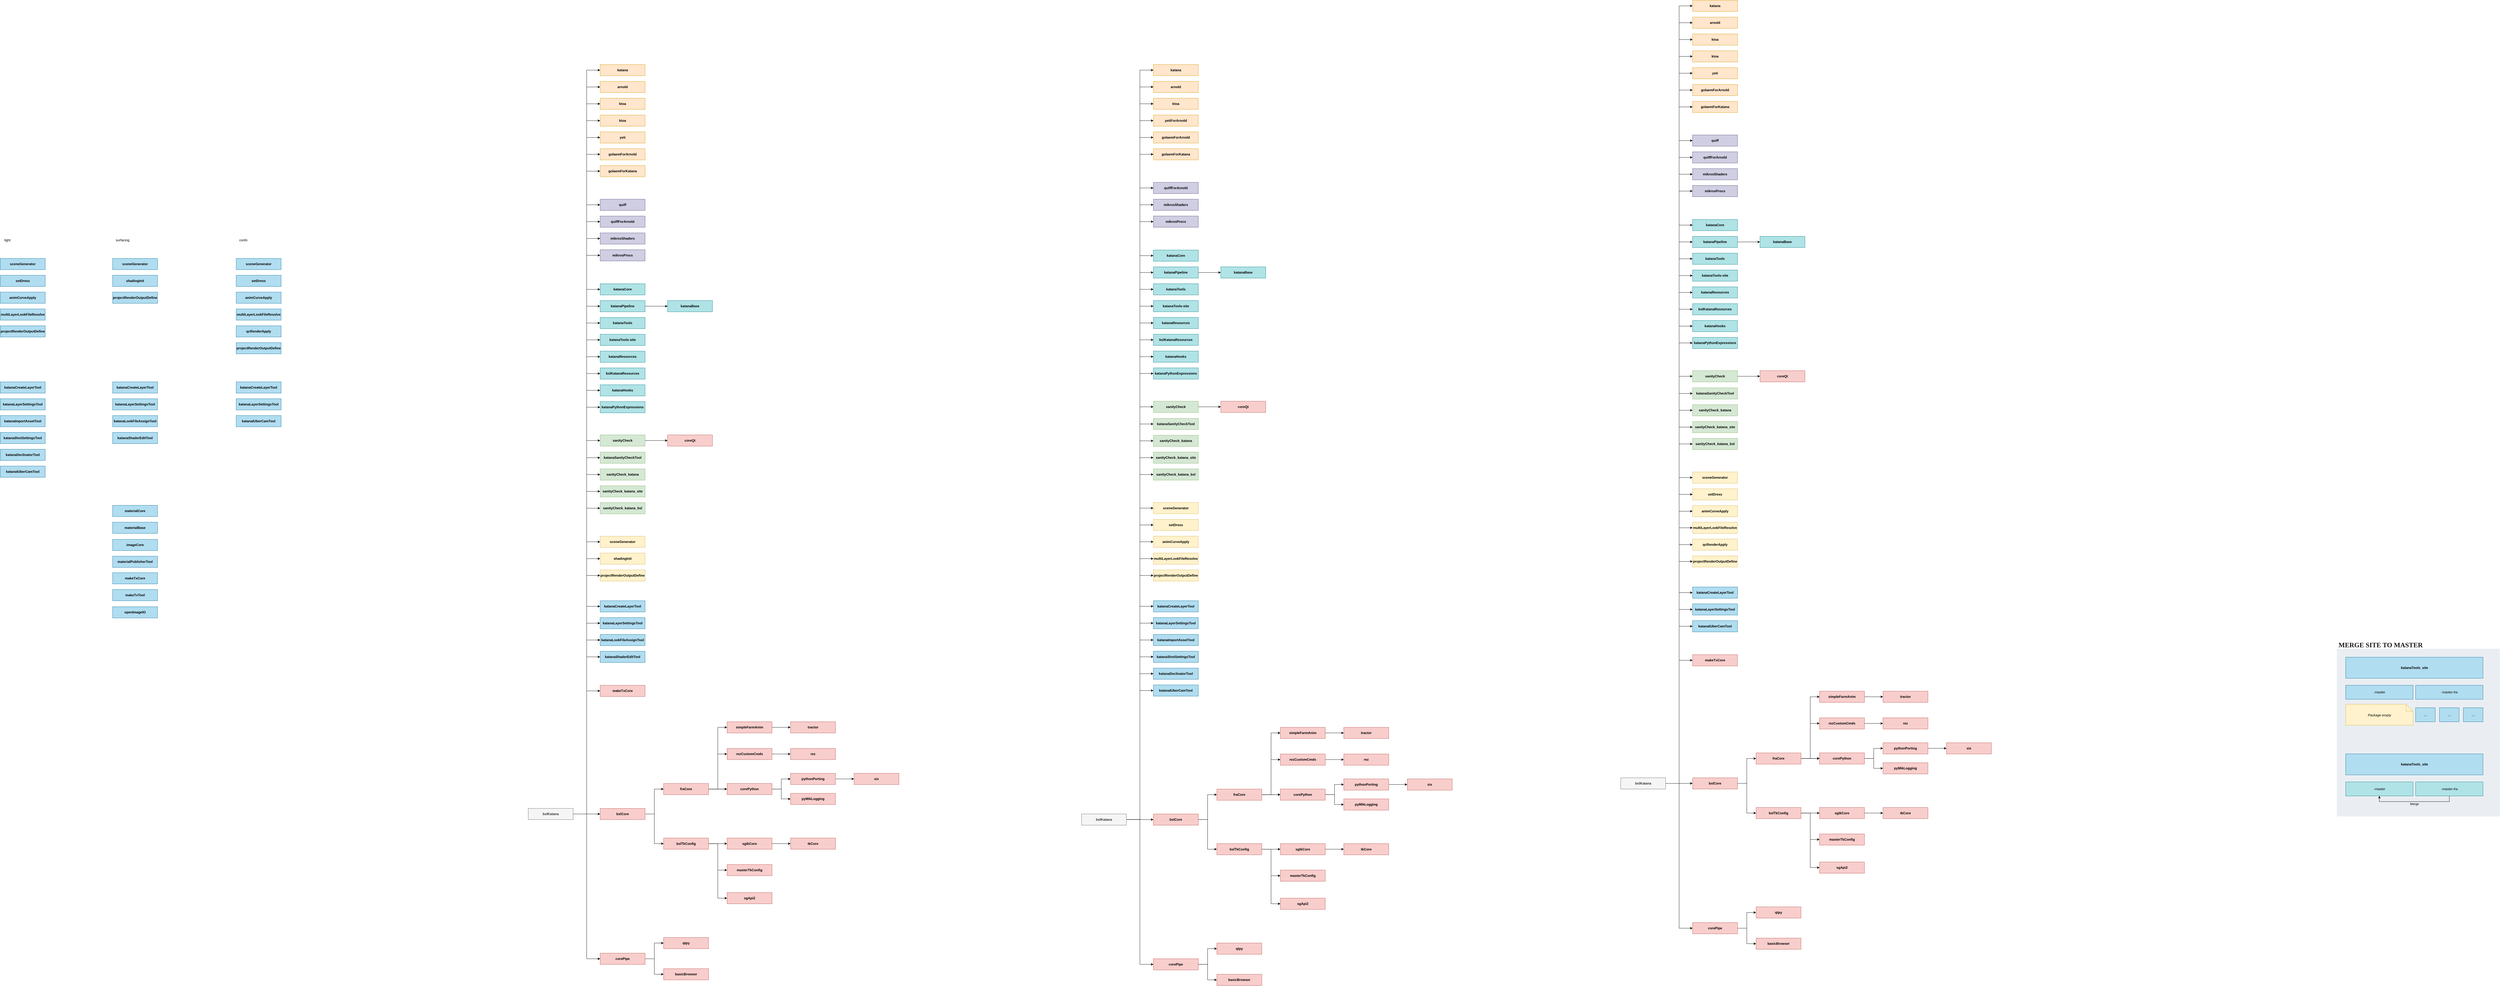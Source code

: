 <mxfile version="20.8.19" type="github">
  <diagram name="Page-1" id="fNj0-TE6Fdqqiyk1-ISK">
    <mxGraphModel dx="4049" dy="4314" grid="1" gridSize="10" guides="1" tooltips="1" connect="1" arrows="1" fold="1" page="0" pageScale="1" pageWidth="827" pageHeight="1169" math="0" shadow="0">
      <root>
        <mxCell id="0" />
        <mxCell id="1" parent="0" />
        <mxCell id="ArCHf40UDOw1Z-b-1YcN-1" value="" style="rounded=0;whiteSpace=wrap;html=1;fontFamily=Montserrat;fontSource=https%3A%2F%2Ffonts.googleapis.com%2Fcss%3Ffamily%3DMontserrat;fontSize=24;fillColor=#bac8d3;strokeColor=none;opacity=30;" parent="1" vertex="1">
          <mxGeometry x="6440" y="-568.75" width="580" height="597.5" as="geometry" />
        </mxCell>
        <mxCell id="ArCHf40UDOw1Z-b-1YcN-2" value="katanaTools_site" style="rounded=0;whiteSpace=wrap;html=1;fillColor=#b1ddf0;strokeColor=#10739e;fontStyle=1" parent="1" vertex="1">
          <mxGeometry x="6471.5" y="-538.75" width="489" height="75" as="geometry" />
        </mxCell>
        <mxCell id="ArCHf40UDOw1Z-b-1YcN-3" value="MERGE SITE TO MASTER" style="text;fillColor=none;align=left;verticalAlign=middle;spacingLeft=4;spacingRight=4;overflow=hidden;points=[[0,0.5],[1,0.5]];portConstraint=eastwest;rotatable=0;whiteSpace=wrap;html=1;fontFamily=Montserrat;fontSource=https%3A%2F%2Ffonts.googleapis.com%2Fcss%3Ffamily%3DMontserrat;fontStyle=1;fontSize=24;fontColor=#1A1A1A;" parent="1" vertex="1">
          <mxGeometry x="6440" y="-598.75" width="320" height="30" as="geometry" />
        </mxCell>
        <mxCell id="ArCHf40UDOw1Z-b-1YcN-4" value="&lt;div style=&quot;text-align: start;&quot;&gt;&lt;span style=&quot;background-color: initial; font-weight: 400;&quot;&gt;-master&lt;/span&gt;&lt;/div&gt;" style="rounded=0;whiteSpace=wrap;html=1;fillColor=#b1ddf0;strokeColor=#10739e;fontStyle=1;fontSize=12;" parent="1" vertex="1">
          <mxGeometry x="6471.5" y="-438.75" width="240" height="50" as="geometry" />
        </mxCell>
        <mxCell id="ArCHf40UDOw1Z-b-1YcN-5" value="&lt;span style=&quot;font-size: 12px; text-align: start; font-weight: normal;&quot;&gt;-master-fra&lt;/span&gt;" style="rounded=0;whiteSpace=wrap;html=1;fillColor=#b1ddf0;strokeColor=#10739e;fontStyle=1;fontSize=12;" parent="1" vertex="1">
          <mxGeometry x="6720.5" y="-438.75" width="240" height="50" as="geometry" />
        </mxCell>
        <mxCell id="ArCHf40UDOw1Z-b-1YcN-6" value="Package empty" style="shape=note2;boundedLbl=1;whiteSpace=wrap;html=1;size=25;verticalAlign=top;align=center;fontFamily=Helvetica;fontSize=12;fillColor=#fff2cc;strokeColor=#d6b656;fontStyle=2;" parent="1" vertex="1">
          <mxGeometry x="6471.5" y="-371.25" width="240" height="75" as="geometry" />
        </mxCell>
        <mxCell id="ArCHf40UDOw1Z-b-1YcN-7" value="&lt;span style=&quot;color: rgb(23, 43, 77); font-family: -apple-system, BlinkMacSystemFont, &amp;quot;Segoe UI&amp;quot;, Roboto, Oxygen, Ubuntu, &amp;quot;Fira Sans&amp;quot;, &amp;quot;Droid Sans&amp;quot;, &amp;quot;Helvetica Neue&amp;quot;, sans-serif; font-size: 14px; text-align: start; font-weight: normal;&quot;&gt;...&lt;/span&gt;" style="rounded=0;whiteSpace=wrap;html=1;fillColor=#b1ddf0;strokeColor=#10739e;fontStyle=1" parent="1" vertex="1">
          <mxGeometry x="6720.5" y="-358.75" width="70" height="50" as="geometry" />
        </mxCell>
        <mxCell id="ArCHf40UDOw1Z-b-1YcN-8" value="&lt;span style=&quot;color: rgb(23, 43, 77); font-family: -apple-system, BlinkMacSystemFont, &amp;quot;Segoe UI&amp;quot;, Roboto, Oxygen, Ubuntu, &amp;quot;Fira Sans&amp;quot;, &amp;quot;Droid Sans&amp;quot;, &amp;quot;Helvetica Neue&amp;quot;, sans-serif; font-size: 14px; text-align: start; font-weight: normal;&quot;&gt;...&lt;/span&gt;" style="rounded=0;whiteSpace=wrap;html=1;fillColor=#b1ddf0;strokeColor=#10739e;fontStyle=1" parent="1" vertex="1">
          <mxGeometry x="6890.5" y="-358.75" width="70" height="50" as="geometry" />
        </mxCell>
        <mxCell id="ArCHf40UDOw1Z-b-1YcN-9" value="&lt;span style=&quot;color: rgb(23, 43, 77); font-family: -apple-system, BlinkMacSystemFont, &amp;quot;Segoe UI&amp;quot;, Roboto, Oxygen, Ubuntu, &amp;quot;Fira Sans&amp;quot;, &amp;quot;Droid Sans&amp;quot;, &amp;quot;Helvetica Neue&amp;quot;, sans-serif; font-size: 14px; text-align: start; font-weight: normal;&quot;&gt;...&lt;/span&gt;" style="rounded=0;whiteSpace=wrap;html=1;fillColor=#b1ddf0;strokeColor=#10739e;fontStyle=1" parent="1" vertex="1">
          <mxGeometry x="6805.5" y="-358.75" width="70" height="50" as="geometry" />
        </mxCell>
        <mxCell id="ArCHf40UDOw1Z-b-1YcN-10" value="katanaTools_site" style="rounded=0;whiteSpace=wrap;html=1;fillColor=#b1ddf0;strokeColor=#10739e;fontStyle=1" parent="1" vertex="1">
          <mxGeometry x="6471.5" y="-194.33" width="489" height="75" as="geometry" />
        </mxCell>
        <mxCell id="ArCHf40UDOw1Z-b-1YcN-11" value="&lt;div style=&quot;text-align: start;&quot;&gt;&lt;span style=&quot;background-color: initial; font-weight: 400;&quot;&gt;-master&lt;/span&gt;&lt;/div&gt;" style="rounded=0;whiteSpace=wrap;html=1;fillColor=#b0e3e6;strokeColor=#0e8088;fontStyle=1;fontSize=12;" parent="1" vertex="1">
          <mxGeometry x="6471.5" y="-94.33" width="240" height="50" as="geometry" />
        </mxCell>
        <mxCell id="ArCHf40UDOw1Z-b-1YcN-12" style="edgeStyle=orthogonalEdgeStyle;rounded=0;orthogonalLoop=1;jettySize=auto;html=1;entryX=0.5;entryY=1;entryDx=0;entryDy=0;exitX=0.5;exitY=1;exitDx=0;exitDy=0;" parent="1" source="ArCHf40UDOw1Z-b-1YcN-14" target="ArCHf40UDOw1Z-b-1YcN-11" edge="1">
          <mxGeometry relative="1" as="geometry" />
        </mxCell>
        <mxCell id="ArCHf40UDOw1Z-b-1YcN-13" value="Merge" style="edgeLabel;html=1;align=center;verticalAlign=middle;resizable=0;points=[];labelBackgroundColor=none;" parent="ArCHf40UDOw1Z-b-1YcN-12" vertex="1" connectable="0">
          <mxGeometry x="0.076" y="1" relative="1" as="geometry">
            <mxPoint x="11" y="7" as="offset" />
          </mxGeometry>
        </mxCell>
        <mxCell id="ArCHf40UDOw1Z-b-1YcN-14" value="&lt;span style=&quot;font-size: 12px; text-align: start; font-weight: normal;&quot;&gt;-master-fra&lt;/span&gt;" style="rounded=0;whiteSpace=wrap;html=1;fillColor=#b0e3e6;strokeColor=#0e8088;fontStyle=1;fontSize=12;" parent="1" vertex="1">
          <mxGeometry x="6720.5" y="-94.33" width="240" height="50" as="geometry" />
        </mxCell>
        <mxCell id="ArCHf40UDOw1Z-b-1YcN-27" style="edgeStyle=orthogonalEdgeStyle;rounded=0;orthogonalLoop=1;jettySize=auto;html=1;entryX=0;entryY=0.5;entryDx=0;entryDy=0;" parent="1" source="ArCHf40UDOw1Z-b-1YcN-15" target="ArCHf40UDOw1Z-b-1YcN-16" edge="1">
          <mxGeometry relative="1" as="geometry" />
        </mxCell>
        <mxCell id="ArCHf40UDOw1Z-b-1YcN-28" style="edgeStyle=orthogonalEdgeStyle;rounded=0;orthogonalLoop=1;jettySize=auto;html=1;entryX=0;entryY=0.5;entryDx=0;entryDy=0;" parent="1" source="ArCHf40UDOw1Z-b-1YcN-15" target="ArCHf40UDOw1Z-b-1YcN-18" edge="1">
          <mxGeometry relative="1" as="geometry" />
        </mxCell>
        <mxCell id="ArCHf40UDOw1Z-b-1YcN-15" value="bslCore" style="rounded=0;whiteSpace=wrap;html=1;fillColor=#f8cecc;strokeColor=#b85450;fontStyle=1" parent="1" vertex="1">
          <mxGeometry x="256" width="160" height="40" as="geometry" />
        </mxCell>
        <mxCell id="ArCHf40UDOw1Z-b-1YcN-32" value="" style="edgeStyle=orthogonalEdgeStyle;rounded=0;orthogonalLoop=1;jettySize=auto;html=1;" parent="1" source="ArCHf40UDOw1Z-b-1YcN-16" target="ArCHf40UDOw1Z-b-1YcN-31" edge="1">
          <mxGeometry relative="1" as="geometry" />
        </mxCell>
        <mxCell id="ArCHf40UDOw1Z-b-1YcN-48" value="" style="edgeStyle=orthogonalEdgeStyle;rounded=0;orthogonalLoop=1;jettySize=auto;html=1;" parent="1" source="ArCHf40UDOw1Z-b-1YcN-16" target="ArCHf40UDOw1Z-b-1YcN-31" edge="1">
          <mxGeometry relative="1" as="geometry" />
        </mxCell>
        <mxCell id="ArCHf40UDOw1Z-b-1YcN-53" style="edgeStyle=orthogonalEdgeStyle;rounded=0;orthogonalLoop=1;jettySize=auto;html=1;entryX=0;entryY=0.5;entryDx=0;entryDy=0;" parent="1" source="ArCHf40UDOw1Z-b-1YcN-16" target="ArCHf40UDOw1Z-b-1YcN-51" edge="1">
          <mxGeometry relative="1" as="geometry" />
        </mxCell>
        <mxCell id="ArCHf40UDOw1Z-b-1YcN-54" style="edgeStyle=orthogonalEdgeStyle;rounded=0;orthogonalLoop=1;jettySize=auto;html=1;entryX=0;entryY=0.5;entryDx=0;entryDy=0;" parent="1" source="ArCHf40UDOw1Z-b-1YcN-16" target="ArCHf40UDOw1Z-b-1YcN-24" edge="1">
          <mxGeometry relative="1" as="geometry" />
        </mxCell>
        <mxCell id="EVRE5EcxyL9VyUtN3MJP-63" value="" style="edgeStyle=orthogonalEdgeStyle;rounded=0;orthogonalLoop=1;jettySize=auto;html=1;" edge="1" parent="1" source="ArCHf40UDOw1Z-b-1YcN-16" target="ArCHf40UDOw1Z-b-1YcN-31">
          <mxGeometry relative="1" as="geometry" />
        </mxCell>
        <mxCell id="ArCHf40UDOw1Z-b-1YcN-16" value="fraCore" style="rounded=0;whiteSpace=wrap;html=1;fillColor=#f8cecc;strokeColor=#b85450;fontStyle=1" parent="1" vertex="1">
          <mxGeometry x="482" y="-88.75" width="160" height="40" as="geometry" />
        </mxCell>
        <mxCell id="ArCHf40UDOw1Z-b-1YcN-30" value="" style="edgeStyle=orthogonalEdgeStyle;rounded=0;orthogonalLoop=1;jettySize=auto;html=1;" parent="1" source="ArCHf40UDOw1Z-b-1YcN-18" target="ArCHf40UDOw1Z-b-1YcN-29" edge="1">
          <mxGeometry relative="1" as="geometry" />
        </mxCell>
        <mxCell id="ArCHf40UDOw1Z-b-1YcN-57" style="edgeStyle=orthogonalEdgeStyle;rounded=0;orthogonalLoop=1;jettySize=auto;html=1;entryX=0;entryY=0.5;entryDx=0;entryDy=0;" parent="1" source="ArCHf40UDOw1Z-b-1YcN-18" target="ArCHf40UDOw1Z-b-1YcN-55" edge="1">
          <mxGeometry relative="1" as="geometry" />
        </mxCell>
        <mxCell id="ArCHf40UDOw1Z-b-1YcN-58" style="edgeStyle=orthogonalEdgeStyle;rounded=0;orthogonalLoop=1;jettySize=auto;html=1;entryX=0;entryY=0.5;entryDx=0;entryDy=0;" parent="1" source="ArCHf40UDOw1Z-b-1YcN-18" target="ArCHf40UDOw1Z-b-1YcN-56" edge="1">
          <mxGeometry relative="1" as="geometry" />
        </mxCell>
        <mxCell id="ArCHf40UDOw1Z-b-1YcN-18" value="bslTkConfig" style="rounded=0;whiteSpace=wrap;html=1;fillColor=#f8cecc;strokeColor=#b85450;fontStyle=1" parent="1" vertex="1">
          <mxGeometry x="482" y="105.67" width="160" height="40" as="geometry" />
        </mxCell>
        <mxCell id="ArCHf40UDOw1Z-b-1YcN-23" value="tractor" style="rounded=0;whiteSpace=wrap;html=1;fillColor=#f8cecc;strokeColor=#b85450;fontStyle=1" parent="1" vertex="1">
          <mxGeometry x="934" y="-308.75" width="160" height="40" as="geometry" />
        </mxCell>
        <mxCell id="ArCHf40UDOw1Z-b-1YcN-60" style="edgeStyle=orthogonalEdgeStyle;rounded=0;orthogonalLoop=1;jettySize=auto;html=1;entryX=0;entryY=0.5;entryDx=0;entryDy=0;" parent="1" source="ArCHf40UDOw1Z-b-1YcN-24" target="ArCHf40UDOw1Z-b-1YcN-23" edge="1">
          <mxGeometry relative="1" as="geometry" />
        </mxCell>
        <mxCell id="ArCHf40UDOw1Z-b-1YcN-24" value="simpleFarmAnim" style="rounded=0;whiteSpace=wrap;html=1;fillColor=#f8cecc;strokeColor=#b85450;fontStyle=1" parent="1" vertex="1">
          <mxGeometry x="708" y="-308.75" width="160" height="40" as="geometry" />
        </mxCell>
        <mxCell id="ArCHf40UDOw1Z-b-1YcN-59" style="edgeStyle=orthogonalEdgeStyle;rounded=0;orthogonalLoop=1;jettySize=auto;html=1;entryX=0;entryY=0.5;entryDx=0;entryDy=0;" parent="1" source="ArCHf40UDOw1Z-b-1YcN-25" target="ArCHf40UDOw1Z-b-1YcN-15" edge="1">
          <mxGeometry relative="1" as="geometry" />
        </mxCell>
        <mxCell id="EVRE5EcxyL9VyUtN3MJP-7" style="edgeStyle=orthogonalEdgeStyle;rounded=0;orthogonalLoop=1;jettySize=auto;html=1;entryX=0;entryY=0.5;entryDx=0;entryDy=0;" edge="1" parent="1" source="ArCHf40UDOw1Z-b-1YcN-25" target="EVRE5EcxyL9VyUtN3MJP-6">
          <mxGeometry relative="1" as="geometry" />
        </mxCell>
        <mxCell id="EVRE5EcxyL9VyUtN3MJP-74" style="edgeStyle=orthogonalEdgeStyle;rounded=0;orthogonalLoop=1;jettySize=auto;html=1;entryX=0;entryY=0.5;entryDx=0;entryDy=0;" edge="1" parent="1" source="ArCHf40UDOw1Z-b-1YcN-25" target="EVRE5EcxyL9VyUtN3MJP-13">
          <mxGeometry relative="1" as="geometry" />
        </mxCell>
        <mxCell id="EVRE5EcxyL9VyUtN3MJP-75" style="edgeStyle=orthogonalEdgeStyle;rounded=0;orthogonalLoop=1;jettySize=auto;html=1;entryX=0;entryY=0.5;entryDx=0;entryDy=0;" edge="1" parent="1" source="ArCHf40UDOw1Z-b-1YcN-25" target="EVRE5EcxyL9VyUtN3MJP-12">
          <mxGeometry relative="1" as="geometry" />
        </mxCell>
        <mxCell id="EVRE5EcxyL9VyUtN3MJP-76" style="edgeStyle=orthogonalEdgeStyle;rounded=0;orthogonalLoop=1;jettySize=auto;html=1;entryX=0;entryY=0.5;entryDx=0;entryDy=0;" edge="1" parent="1" source="ArCHf40UDOw1Z-b-1YcN-25" target="ArCHf40UDOw1Z-b-1YcN-65">
          <mxGeometry relative="1" as="geometry" />
        </mxCell>
        <mxCell id="EVRE5EcxyL9VyUtN3MJP-77" style="edgeStyle=orthogonalEdgeStyle;rounded=0;orthogonalLoop=1;jettySize=auto;html=1;entryX=0;entryY=0.5;entryDx=0;entryDy=0;" edge="1" parent="1" source="ArCHf40UDOw1Z-b-1YcN-25" target="ArCHf40UDOw1Z-b-1YcN-71">
          <mxGeometry relative="1" as="geometry" />
        </mxCell>
        <mxCell id="EVRE5EcxyL9VyUtN3MJP-78" style="edgeStyle=orthogonalEdgeStyle;rounded=0;orthogonalLoop=1;jettySize=auto;html=1;entryX=0;entryY=0.5;entryDx=0;entryDy=0;" edge="1" parent="1" source="ArCHf40UDOw1Z-b-1YcN-25" target="ArCHf40UDOw1Z-b-1YcN-64">
          <mxGeometry relative="1" as="geometry" />
        </mxCell>
        <mxCell id="EVRE5EcxyL9VyUtN3MJP-79" style="edgeStyle=orthogonalEdgeStyle;rounded=0;orthogonalLoop=1;jettySize=auto;html=1;entryX=0;entryY=0.5;entryDx=0;entryDy=0;" edge="1" parent="1" source="ArCHf40UDOw1Z-b-1YcN-25" target="ArCHf40UDOw1Z-b-1YcN-84">
          <mxGeometry relative="1" as="geometry" />
        </mxCell>
        <mxCell id="EVRE5EcxyL9VyUtN3MJP-80" style="edgeStyle=orthogonalEdgeStyle;rounded=0;orthogonalLoop=1;jettySize=auto;html=1;entryX=0;entryY=0.5;entryDx=0;entryDy=0;" edge="1" parent="1" source="ArCHf40UDOw1Z-b-1YcN-25" target="ArCHf40UDOw1Z-b-1YcN-85">
          <mxGeometry relative="1" as="geometry" />
        </mxCell>
        <mxCell id="EVRE5EcxyL9VyUtN3MJP-81" style="edgeStyle=orthogonalEdgeStyle;rounded=0;orthogonalLoop=1;jettySize=auto;html=1;entryX=0;entryY=0.5;entryDx=0;entryDy=0;" edge="1" parent="1" source="ArCHf40UDOw1Z-b-1YcN-25" target="EVRE5EcxyL9VyUtN3MJP-4">
          <mxGeometry relative="1" as="geometry" />
        </mxCell>
        <mxCell id="EVRE5EcxyL9VyUtN3MJP-82" style="edgeStyle=orthogonalEdgeStyle;rounded=0;orthogonalLoop=1;jettySize=auto;html=1;entryX=0;entryY=0.5;entryDx=0;entryDy=0;" edge="1" parent="1" source="ArCHf40UDOw1Z-b-1YcN-25" target="ArCHf40UDOw1Z-b-1YcN-69">
          <mxGeometry relative="1" as="geometry" />
        </mxCell>
        <mxCell id="EVRE5EcxyL9VyUtN3MJP-83" style="edgeStyle=orthogonalEdgeStyle;rounded=0;orthogonalLoop=1;jettySize=auto;html=1;entryX=0;entryY=0.5;entryDx=0;entryDy=0;" edge="1" parent="1" source="ArCHf40UDOw1Z-b-1YcN-25" target="ArCHf40UDOw1Z-b-1YcN-68">
          <mxGeometry relative="1" as="geometry" />
        </mxCell>
        <mxCell id="EVRE5EcxyL9VyUtN3MJP-84" style="edgeStyle=orthogonalEdgeStyle;rounded=0;orthogonalLoop=1;jettySize=auto;html=1;entryX=0;entryY=0.5;entryDx=0;entryDy=0;" edge="1" parent="1" source="ArCHf40UDOw1Z-b-1YcN-25" target="ArCHf40UDOw1Z-b-1YcN-67">
          <mxGeometry relative="1" as="geometry" />
        </mxCell>
        <mxCell id="EVRE5EcxyL9VyUtN3MJP-85" style="edgeStyle=orthogonalEdgeStyle;rounded=0;orthogonalLoop=1;jettySize=auto;html=1;entryX=0;entryY=0.5;entryDx=0;entryDy=0;" edge="1" parent="1" source="ArCHf40UDOw1Z-b-1YcN-25" target="EVRE5EcxyL9VyUtN3MJP-37">
          <mxGeometry relative="1" as="geometry" />
        </mxCell>
        <mxCell id="EVRE5EcxyL9VyUtN3MJP-86" style="edgeStyle=orthogonalEdgeStyle;rounded=0;orthogonalLoop=1;jettySize=auto;html=1;entryX=0;entryY=0.5;entryDx=0;entryDy=0;" edge="1" parent="1" source="ArCHf40UDOw1Z-b-1YcN-25" target="ArCHf40UDOw1Z-b-1YcN-63">
          <mxGeometry relative="1" as="geometry" />
        </mxCell>
        <mxCell id="EVRE5EcxyL9VyUtN3MJP-87" style="edgeStyle=orthogonalEdgeStyle;rounded=0;orthogonalLoop=1;jettySize=auto;html=1;entryX=0;entryY=0.5;entryDx=0;entryDy=0;" edge="1" parent="1" source="ArCHf40UDOw1Z-b-1YcN-25" target="ArCHf40UDOw1Z-b-1YcN-61">
          <mxGeometry relative="1" as="geometry" />
        </mxCell>
        <mxCell id="EVRE5EcxyL9VyUtN3MJP-88" style="edgeStyle=orthogonalEdgeStyle;rounded=0;orthogonalLoop=1;jettySize=auto;html=1;entryX=0;entryY=0.5;entryDx=0;entryDy=0;" edge="1" parent="1" source="ArCHf40UDOw1Z-b-1YcN-25" target="ArCHf40UDOw1Z-b-1YcN-74">
          <mxGeometry relative="1" as="geometry" />
        </mxCell>
        <mxCell id="EVRE5EcxyL9VyUtN3MJP-89" style="edgeStyle=orthogonalEdgeStyle;rounded=0;orthogonalLoop=1;jettySize=auto;html=1;entryX=0;entryY=0.5;entryDx=0;entryDy=0;" edge="1" parent="1" source="ArCHf40UDOw1Z-b-1YcN-25" target="ArCHf40UDOw1Z-b-1YcN-66">
          <mxGeometry relative="1" as="geometry" />
        </mxCell>
        <mxCell id="EVRE5EcxyL9VyUtN3MJP-90" style="edgeStyle=orthogonalEdgeStyle;rounded=0;orthogonalLoop=1;jettySize=auto;html=1;entryX=0;entryY=0.5;entryDx=0;entryDy=0;" edge="1" parent="1" source="ArCHf40UDOw1Z-b-1YcN-25" target="EVRE5EcxyL9VyUtN3MJP-38">
          <mxGeometry relative="1" as="geometry" />
        </mxCell>
        <mxCell id="EVRE5EcxyL9VyUtN3MJP-91" style="edgeStyle=orthogonalEdgeStyle;rounded=0;orthogonalLoop=1;jettySize=auto;html=1;entryX=0;entryY=0.5;entryDx=0;entryDy=0;" edge="1" parent="1" source="ArCHf40UDOw1Z-b-1YcN-25" target="EVRE5EcxyL9VyUtN3MJP-39">
          <mxGeometry relative="1" as="geometry" />
        </mxCell>
        <mxCell id="EVRE5EcxyL9VyUtN3MJP-92" style="edgeStyle=orthogonalEdgeStyle;rounded=0;orthogonalLoop=1;jettySize=auto;html=1;entryX=0;entryY=0.5;entryDx=0;entryDy=0;" edge="1" parent="1" source="ArCHf40UDOw1Z-b-1YcN-25" target="EVRE5EcxyL9VyUtN3MJP-40">
          <mxGeometry relative="1" as="geometry" />
        </mxCell>
        <mxCell id="EVRE5EcxyL9VyUtN3MJP-93" style="edgeStyle=orthogonalEdgeStyle;rounded=0;orthogonalLoop=1;jettySize=auto;html=1;entryX=0;entryY=0.5;entryDx=0;entryDy=0;" edge="1" parent="1" source="ArCHf40UDOw1Z-b-1YcN-25" target="EVRE5EcxyL9VyUtN3MJP-36">
          <mxGeometry relative="1" as="geometry" />
        </mxCell>
        <mxCell id="EVRE5EcxyL9VyUtN3MJP-94" style="edgeStyle=orthogonalEdgeStyle;rounded=0;orthogonalLoop=1;jettySize=auto;html=1;entryX=0;entryY=0.5;entryDx=0;entryDy=0;" edge="1" parent="1" source="ArCHf40UDOw1Z-b-1YcN-25" target="EVRE5EcxyL9VyUtN3MJP-34">
          <mxGeometry relative="1" as="geometry" />
        </mxCell>
        <mxCell id="EVRE5EcxyL9VyUtN3MJP-95" style="edgeStyle=orthogonalEdgeStyle;rounded=0;orthogonalLoop=1;jettySize=auto;html=1;entryX=0;entryY=0.5;entryDx=0;entryDy=0;" edge="1" parent="1" source="ArCHf40UDOw1Z-b-1YcN-25" target="ArCHf40UDOw1Z-b-1YcN-22">
          <mxGeometry relative="1" as="geometry" />
        </mxCell>
        <mxCell id="EVRE5EcxyL9VyUtN3MJP-96" style="edgeStyle=orthogonalEdgeStyle;rounded=0;orthogonalLoop=1;jettySize=auto;html=1;entryX=0;entryY=0.5;entryDx=0;entryDy=0;" edge="1" parent="1" source="ArCHf40UDOw1Z-b-1YcN-25" target="ArCHf40UDOw1Z-b-1YcN-21">
          <mxGeometry relative="1" as="geometry" />
        </mxCell>
        <mxCell id="EVRE5EcxyL9VyUtN3MJP-97" style="edgeStyle=orthogonalEdgeStyle;rounded=0;orthogonalLoop=1;jettySize=auto;html=1;entryX=0;entryY=0.5;entryDx=0;entryDy=0;" edge="1" parent="1" source="ArCHf40UDOw1Z-b-1YcN-25" target="ArCHf40UDOw1Z-b-1YcN-19">
          <mxGeometry relative="1" as="geometry" />
        </mxCell>
        <mxCell id="EVRE5EcxyL9VyUtN3MJP-110" style="edgeStyle=orthogonalEdgeStyle;rounded=0;orthogonalLoop=1;jettySize=auto;html=1;entryX=0;entryY=0.5;entryDx=0;entryDy=0;" edge="1" parent="1" source="ArCHf40UDOw1Z-b-1YcN-25" target="EVRE5EcxyL9VyUtN3MJP-99">
          <mxGeometry relative="1" as="geometry" />
        </mxCell>
        <mxCell id="EVRE5EcxyL9VyUtN3MJP-111" style="edgeStyle=orthogonalEdgeStyle;rounded=0;orthogonalLoop=1;jettySize=auto;html=1;entryX=0;entryY=0.5;entryDx=0;entryDy=0;" edge="1" parent="1" source="ArCHf40UDOw1Z-b-1YcN-25" target="EVRE5EcxyL9VyUtN3MJP-100">
          <mxGeometry relative="1" as="geometry" />
        </mxCell>
        <mxCell id="EVRE5EcxyL9VyUtN3MJP-112" style="edgeStyle=orthogonalEdgeStyle;rounded=0;orthogonalLoop=1;jettySize=auto;html=1;entryX=0;entryY=0.5;entryDx=0;entryDy=0;" edge="1" parent="1" source="ArCHf40UDOw1Z-b-1YcN-25" target="EVRE5EcxyL9VyUtN3MJP-101">
          <mxGeometry relative="1" as="geometry" />
        </mxCell>
        <mxCell id="EVRE5EcxyL9VyUtN3MJP-113" style="edgeStyle=orthogonalEdgeStyle;rounded=0;orthogonalLoop=1;jettySize=auto;html=1;entryX=0;entryY=0.5;entryDx=0;entryDy=0;" edge="1" parent="1" source="ArCHf40UDOw1Z-b-1YcN-25" target="EVRE5EcxyL9VyUtN3MJP-105">
          <mxGeometry relative="1" as="geometry" />
        </mxCell>
        <mxCell id="EVRE5EcxyL9VyUtN3MJP-114" style="edgeStyle=orthogonalEdgeStyle;rounded=0;orthogonalLoop=1;jettySize=auto;html=1;entryX=0;entryY=0.5;entryDx=0;entryDy=0;" edge="1" parent="1" source="ArCHf40UDOw1Z-b-1YcN-25" target="EVRE5EcxyL9VyUtN3MJP-106">
          <mxGeometry relative="1" as="geometry" />
        </mxCell>
        <mxCell id="EVRE5EcxyL9VyUtN3MJP-115" style="edgeStyle=orthogonalEdgeStyle;rounded=0;orthogonalLoop=1;jettySize=auto;html=1;entryX=0;entryY=0.5;entryDx=0;entryDy=0;" edge="1" parent="1" source="ArCHf40UDOw1Z-b-1YcN-25" target="EVRE5EcxyL9VyUtN3MJP-104">
          <mxGeometry relative="1" as="geometry" />
        </mxCell>
        <mxCell id="EVRE5EcxyL9VyUtN3MJP-116" style="edgeStyle=orthogonalEdgeStyle;rounded=0;orthogonalLoop=1;jettySize=auto;html=1;entryX=0;entryY=0.5;entryDx=0;entryDy=0;" edge="1" parent="1" source="ArCHf40UDOw1Z-b-1YcN-25" target="EVRE5EcxyL9VyUtN3MJP-103">
          <mxGeometry relative="1" as="geometry" />
        </mxCell>
        <mxCell id="EVRE5EcxyL9VyUtN3MJP-117" style="edgeStyle=orthogonalEdgeStyle;rounded=0;orthogonalLoop=1;jettySize=auto;html=1;entryX=0;entryY=0.5;entryDx=0;entryDy=0;" edge="1" parent="1" source="ArCHf40UDOw1Z-b-1YcN-25" target="EVRE5EcxyL9VyUtN3MJP-107">
          <mxGeometry relative="1" as="geometry" />
        </mxCell>
        <mxCell id="ArCHf40UDOw1Z-b-1YcN-25" value="bslKatana" style="rounded=0;whiteSpace=wrap;html=1;fillColor=#f5f5f5;strokeColor=#666666;fontStyle=1;fontColor=#333333;" parent="1" vertex="1">
          <mxGeometry width="160" height="40" as="geometry" />
        </mxCell>
        <mxCell id="ArCHf40UDOw1Z-b-1YcN-38" value="" style="edgeStyle=orthogonalEdgeStyle;rounded=0;orthogonalLoop=1;jettySize=auto;html=1;" parent="1" source="ArCHf40UDOw1Z-b-1YcN-29" target="ArCHf40UDOw1Z-b-1YcN-37" edge="1">
          <mxGeometry relative="1" as="geometry" />
        </mxCell>
        <mxCell id="ArCHf40UDOw1Z-b-1YcN-29" value="sgtkCore" style="rounded=0;whiteSpace=wrap;html=1;fillColor=#f8cecc;strokeColor=#b85450;fontStyle=1" parent="1" vertex="1">
          <mxGeometry x="708" y="105.67" width="160" height="40" as="geometry" />
        </mxCell>
        <mxCell id="ArCHf40UDOw1Z-b-1YcN-43" value="" style="edgeStyle=orthogonalEdgeStyle;rounded=0;orthogonalLoop=1;jettySize=auto;html=1;entryX=0;entryY=0.5;entryDx=0;entryDy=0;" parent="1" source="ArCHf40UDOw1Z-b-1YcN-31" target="ArCHf40UDOw1Z-b-1YcN-33" edge="1">
          <mxGeometry relative="1" as="geometry" />
        </mxCell>
        <mxCell id="ArCHf40UDOw1Z-b-1YcN-45" value="" style="edgeStyle=orthogonalEdgeStyle;rounded=0;orthogonalLoop=1;jettySize=auto;html=1;" parent="1" source="ArCHf40UDOw1Z-b-1YcN-31" target="ArCHf40UDOw1Z-b-1YcN-44" edge="1">
          <mxGeometry relative="1" as="geometry" />
        </mxCell>
        <mxCell id="ArCHf40UDOw1Z-b-1YcN-31" value="corePython" style="rounded=0;whiteSpace=wrap;html=1;fillColor=#f8cecc;strokeColor=#b85450;fontStyle=1" parent="1" vertex="1">
          <mxGeometry x="708" y="-88.95" width="160" height="40" as="geometry" />
        </mxCell>
        <mxCell id="ArCHf40UDOw1Z-b-1YcN-36" value="" style="edgeStyle=orthogonalEdgeStyle;rounded=0;orthogonalLoop=1;jettySize=auto;html=1;" parent="1" source="ArCHf40UDOw1Z-b-1YcN-33" target="ArCHf40UDOw1Z-b-1YcN-35" edge="1">
          <mxGeometry relative="1" as="geometry" />
        </mxCell>
        <mxCell id="ArCHf40UDOw1Z-b-1YcN-33" value="pythonPorting" style="rounded=0;whiteSpace=wrap;html=1;fillColor=#f8cecc;strokeColor=#b85450;fontStyle=1" parent="1" vertex="1">
          <mxGeometry x="934" y="-124.95" width="160" height="40" as="geometry" />
        </mxCell>
        <mxCell id="ArCHf40UDOw1Z-b-1YcN-35" value="six" style="rounded=0;whiteSpace=wrap;html=1;fillColor=#f8cecc;strokeColor=#b85450;fontStyle=1" parent="1" vertex="1">
          <mxGeometry x="1160" y="-124.95" width="160" height="40" as="geometry" />
        </mxCell>
        <mxCell id="ArCHf40UDOw1Z-b-1YcN-37" value="tkCore" style="rounded=0;whiteSpace=wrap;html=1;fillColor=#f8cecc;strokeColor=#b85450;fontStyle=1" parent="1" vertex="1">
          <mxGeometry x="934" y="105.67" width="160" height="40" as="geometry" />
        </mxCell>
        <mxCell id="ArCHf40UDOw1Z-b-1YcN-44" value="pyMikLogging" style="rounded=0;whiteSpace=wrap;html=1;fillColor=#f8cecc;strokeColor=#b85450;fontStyle=1" parent="1" vertex="1">
          <mxGeometry x="934" y="-53.7" width="160" height="40" as="geometry" />
        </mxCell>
        <mxCell id="ArCHf40UDOw1Z-b-1YcN-46" value="rez" style="rounded=0;whiteSpace=wrap;html=1;fillColor=#f8cecc;strokeColor=#b85450;fontStyle=1" parent="1" vertex="1">
          <mxGeometry x="934" y="-213.75" width="160" height="40" as="geometry" />
        </mxCell>
        <mxCell id="ArCHf40UDOw1Z-b-1YcN-52" style="edgeStyle=orthogonalEdgeStyle;rounded=0;orthogonalLoop=1;jettySize=auto;html=1;entryX=0;entryY=0.5;entryDx=0;entryDy=0;" parent="1" source="ArCHf40UDOw1Z-b-1YcN-51" target="ArCHf40UDOw1Z-b-1YcN-46" edge="1">
          <mxGeometry relative="1" as="geometry" />
        </mxCell>
        <mxCell id="ArCHf40UDOw1Z-b-1YcN-51" value="rezCustomCmds" style="rounded=0;whiteSpace=wrap;html=1;fillColor=#f8cecc;strokeColor=#b85450;fontStyle=1" parent="1" vertex="1">
          <mxGeometry x="708" y="-213.75" width="160" height="40" as="geometry" />
        </mxCell>
        <mxCell id="ArCHf40UDOw1Z-b-1YcN-55" value="masterTkConfig" style="rounded=0;whiteSpace=wrap;html=1;fillColor=#f8cecc;strokeColor=#b85450;fontStyle=1" parent="1" vertex="1">
          <mxGeometry x="708" y="200" width="160" height="40" as="geometry" />
        </mxCell>
        <mxCell id="ArCHf40UDOw1Z-b-1YcN-56" value="sgApi2" style="rounded=0;whiteSpace=wrap;html=1;fillColor=#f8cecc;strokeColor=#b85450;fontStyle=1" parent="1" vertex="1">
          <mxGeometry x="708" y="300" width="160" height="40" as="geometry" />
        </mxCell>
        <mxCell id="ArCHf40UDOw1Z-b-1YcN-73" value="basicBrowser" style="rounded=0;whiteSpace=wrap;html=1;fillColor=#f8cecc;strokeColor=#b85450;fontStyle=1" parent="1" vertex="1">
          <mxGeometry x="482" y="571.25" width="160" height="40" as="geometry" />
        </mxCell>
        <mxCell id="EVRE5EcxyL9VyUtN3MJP-8" style="edgeStyle=orthogonalEdgeStyle;rounded=0;orthogonalLoop=1;jettySize=auto;html=1;entryX=0;entryY=0.5;entryDx=0;entryDy=0;" edge="1" parent="1" source="EVRE5EcxyL9VyUtN3MJP-6" target="ArCHf40UDOw1Z-b-1YcN-73">
          <mxGeometry relative="1" as="geometry" />
        </mxCell>
        <mxCell id="EVRE5EcxyL9VyUtN3MJP-10" style="edgeStyle=orthogonalEdgeStyle;rounded=0;orthogonalLoop=1;jettySize=auto;html=1;entryX=0;entryY=0.5;entryDx=0;entryDy=0;" edge="1" parent="1" source="EVRE5EcxyL9VyUtN3MJP-6" target="EVRE5EcxyL9VyUtN3MJP-9">
          <mxGeometry relative="1" as="geometry" />
        </mxCell>
        <mxCell id="EVRE5EcxyL9VyUtN3MJP-6" value="corePipe" style="rounded=0;whiteSpace=wrap;html=1;fillColor=#f8cecc;strokeColor=#b85450;fontStyle=1" vertex="1" parent="1">
          <mxGeometry x="256" y="516" width="160" height="40" as="geometry" />
        </mxCell>
        <mxCell id="EVRE5EcxyL9VyUtN3MJP-9" value="qtpy" style="rounded=0;whiteSpace=wrap;html=1;fillColor=#f8cecc;strokeColor=#b85450;fontStyle=1" vertex="1" parent="1">
          <mxGeometry x="482" y="460" width="160" height="40" as="geometry" />
        </mxCell>
        <mxCell id="EVRE5EcxyL9VyUtN3MJP-47" value="light" style="text;html=1;align=center;verticalAlign=middle;resizable=0;points=[];autosize=1;strokeColor=none;fillColor=none;" vertex="1" parent="1">
          <mxGeometry x="-1880" y="-2040" width="50" height="30" as="geometry" />
        </mxCell>
        <mxCell id="EVRE5EcxyL9VyUtN3MJP-48" value="surfacing" style="text;html=1;align=center;verticalAlign=middle;resizable=0;points=[];autosize=1;strokeColor=none;fillColor=none;" vertex="1" parent="1">
          <mxGeometry x="-1480" y="-2040" width="70" height="30" as="geometry" />
        </mxCell>
        <mxCell id="EVRE5EcxyL9VyUtN3MJP-49" value="confo" style="text;html=1;align=center;verticalAlign=middle;resizable=0;points=[];autosize=1;strokeColor=none;fillColor=none;" vertex="1" parent="1">
          <mxGeometry x="-1040" y="-2040" width="50" height="30" as="geometry" />
        </mxCell>
        <mxCell id="EVRE5EcxyL9VyUtN3MJP-64" value="" style="group" vertex="1" connectable="0" parent="1">
          <mxGeometry x="-1040" y="-1960" width="160" height="340" as="geometry" />
        </mxCell>
        <mxCell id="EVRE5EcxyL9VyUtN3MJP-19" value="multiLayerLookFileResolve" style="rounded=0;html=1;fillColor=#b1ddf0;strokeColor=#10739e;fontStyle=1;whiteSpace=wrap;" vertex="1" parent="EVRE5EcxyL9VyUtN3MJP-64">
          <mxGeometry y="180" width="160" height="40" as="geometry" />
        </mxCell>
        <mxCell id="EVRE5EcxyL9VyUtN3MJP-41" value="qcRenderApply" style="rounded=0;html=1;fillColor=#b1ddf0;strokeColor=#10739e;fontStyle=1;whiteSpace=wrap;" vertex="1" parent="EVRE5EcxyL9VyUtN3MJP-64">
          <mxGeometry y="240" width="160" height="40" as="geometry" />
        </mxCell>
        <mxCell id="EVRE5EcxyL9VyUtN3MJP-51" value="sceneGenerator" style="rounded=0;whiteSpace=wrap;html=1;fillColor=#b1ddf0;strokeColor=#10739e;fontStyle=1" vertex="1" parent="EVRE5EcxyL9VyUtN3MJP-64">
          <mxGeometry width="160" height="40" as="geometry" />
        </mxCell>
        <mxCell id="EVRE5EcxyL9VyUtN3MJP-53" value="setDress" style="rounded=0;html=1;fillColor=#b1ddf0;strokeColor=#10739e;fontStyle=1;whiteSpace=wrap;" vertex="1" parent="EVRE5EcxyL9VyUtN3MJP-64">
          <mxGeometry y="60" width="160" height="40" as="geometry" />
        </mxCell>
        <mxCell id="EVRE5EcxyL9VyUtN3MJP-54" value="animCurveApply" style="rounded=0;html=1;fillColor=#b1ddf0;strokeColor=#10739e;fontStyle=1;whiteSpace=wrap;" vertex="1" parent="EVRE5EcxyL9VyUtN3MJP-64">
          <mxGeometry y="120" width="160" height="40" as="geometry" />
        </mxCell>
        <mxCell id="EVRE5EcxyL9VyUtN3MJP-57" value="projectRenderOutputDefine" style="rounded=0;html=1;fillColor=#b1ddf0;strokeColor=#10739e;fontStyle=1;whiteSpace=wrap;" vertex="1" parent="EVRE5EcxyL9VyUtN3MJP-64">
          <mxGeometry y="300" width="160" height="40" as="geometry" />
        </mxCell>
        <mxCell id="EVRE5EcxyL9VyUtN3MJP-65" value="" style="group" vertex="1" connectable="0" parent="1">
          <mxGeometry x="-1480" y="-1960" width="160" height="160" as="geometry" />
        </mxCell>
        <mxCell id="EVRE5EcxyL9VyUtN3MJP-50" value="sceneGenerator" style="rounded=0;whiteSpace=wrap;html=1;fillColor=#b1ddf0;strokeColor=#10739e;fontStyle=1" vertex="1" parent="EVRE5EcxyL9VyUtN3MJP-65">
          <mxGeometry width="160" height="40" as="geometry" />
        </mxCell>
        <mxCell id="EVRE5EcxyL9VyUtN3MJP-52" value="shadingInit" style="rounded=0;whiteSpace=wrap;html=1;fillColor=#b1ddf0;strokeColor=#10739e;fontStyle=1" vertex="1" parent="EVRE5EcxyL9VyUtN3MJP-65">
          <mxGeometry y="60" width="160" height="40" as="geometry" />
        </mxCell>
        <mxCell id="EVRE5EcxyL9VyUtN3MJP-56" value="projectRenderOutputDefine" style="rounded=0;html=1;fillColor=#b1ddf0;strokeColor=#10739e;fontStyle=1;whiteSpace=wrap;" vertex="1" parent="EVRE5EcxyL9VyUtN3MJP-65">
          <mxGeometry y="120" width="160" height="40" as="geometry" />
        </mxCell>
        <mxCell id="EVRE5EcxyL9VyUtN3MJP-66" value="" style="group" vertex="1" connectable="0" parent="1">
          <mxGeometry x="-1880" y="-1960" width="160" height="280" as="geometry" />
        </mxCell>
        <mxCell id="ArCHf40UDOw1Z-b-1YcN-80" value="sceneGenerator" style="rounded=0;whiteSpace=wrap;html=1;fillColor=#b1ddf0;strokeColor=#10739e;fontStyle=1" parent="EVRE5EcxyL9VyUtN3MJP-66" vertex="1">
          <mxGeometry width="160" height="40" as="geometry" />
        </mxCell>
        <mxCell id="EVRE5EcxyL9VyUtN3MJP-23" value="projectRenderOutputDefine" style="rounded=0;html=1;fillColor=#b1ddf0;strokeColor=#10739e;fontStyle=1;whiteSpace=wrap;" vertex="1" parent="EVRE5EcxyL9VyUtN3MJP-66">
          <mxGeometry y="240" width="160" height="40" as="geometry" />
        </mxCell>
        <mxCell id="EVRE5EcxyL9VyUtN3MJP-24" value="setDress" style="rounded=0;html=1;fillColor=#b1ddf0;strokeColor=#10739e;fontStyle=1;whiteSpace=wrap;" vertex="1" parent="EVRE5EcxyL9VyUtN3MJP-66">
          <mxGeometry y="60" width="160" height="40" as="geometry" />
        </mxCell>
        <mxCell id="EVRE5EcxyL9VyUtN3MJP-28" value="animCurveApply" style="rounded=0;html=1;fillColor=#b1ddf0;strokeColor=#10739e;fontStyle=1;whiteSpace=wrap;" vertex="1" parent="EVRE5EcxyL9VyUtN3MJP-66">
          <mxGeometry y="120" width="160" height="40" as="geometry" />
        </mxCell>
        <mxCell id="EVRE5EcxyL9VyUtN3MJP-55" value="multiLayerLookFileResolve" style="rounded=0;html=1;fillColor=#b1ddf0;strokeColor=#10739e;fontStyle=1;whiteSpace=wrap;" vertex="1" parent="EVRE5EcxyL9VyUtN3MJP-66">
          <mxGeometry y="180" width="160" height="40" as="geometry" />
        </mxCell>
        <mxCell id="EVRE5EcxyL9VyUtN3MJP-67" value="" style="group" vertex="1" connectable="0" parent="1">
          <mxGeometry x="-1880" y="-1520" width="160" height="340" as="geometry" />
        </mxCell>
        <mxCell id="ArCHf40UDOw1Z-b-1YcN-77" value="katanaImportAssetTool" style="rounded=0;whiteSpace=wrap;html=1;fillColor=#b1ddf0;strokeColor=#10739e;fontStyle=1" parent="EVRE5EcxyL9VyUtN3MJP-67" vertex="1">
          <mxGeometry y="120" width="160" height="40" as="geometry" />
        </mxCell>
        <mxCell id="ArCHf40UDOw1Z-b-1YcN-78" value="katanaIUberCamTool" style="rounded=0;whiteSpace=wrap;html=1;fillColor=#b1ddf0;strokeColor=#10739e;fontStyle=1" parent="EVRE5EcxyL9VyUtN3MJP-67" vertex="1">
          <mxGeometry y="300" width="160" height="40" as="geometry" />
        </mxCell>
        <mxCell id="ArCHf40UDOw1Z-b-1YcN-79" value="katanaShotSettingsTool" style="rounded=0;whiteSpace=wrap;html=1;fillColor=#b1ddf0;strokeColor=#10739e;fontStyle=1" parent="EVRE5EcxyL9VyUtN3MJP-67" vertex="1">
          <mxGeometry y="180" width="160" height="40" as="geometry" />
        </mxCell>
        <mxCell id="EVRE5EcxyL9VyUtN3MJP-29" value="katanaDeclinatorTool" style="rounded=0;whiteSpace=wrap;html=1;fillColor=#b1ddf0;strokeColor=#10739e;fontStyle=1" vertex="1" parent="EVRE5EcxyL9VyUtN3MJP-67">
          <mxGeometry y="240" width="160" height="40" as="geometry" />
        </mxCell>
        <mxCell id="EVRE5EcxyL9VyUtN3MJP-59" value="katanaCreateLayerTool" style="rounded=0;whiteSpace=wrap;html=1;fillColor=#b1ddf0;strokeColor=#10739e;fontStyle=1" vertex="1" parent="EVRE5EcxyL9VyUtN3MJP-67">
          <mxGeometry width="160" height="40" as="geometry" />
        </mxCell>
        <mxCell id="EVRE5EcxyL9VyUtN3MJP-61" value="katanaLayerSettingsTool" style="rounded=0;whiteSpace=wrap;html=1;fillColor=#b1ddf0;strokeColor=#10739e;fontStyle=1" vertex="1" parent="EVRE5EcxyL9VyUtN3MJP-67">
          <mxGeometry y="60" width="160" height="40" as="geometry" />
        </mxCell>
        <mxCell id="EVRE5EcxyL9VyUtN3MJP-68" value="" style="group" vertex="1" connectable="0" parent="1">
          <mxGeometry x="-1480" y="-1520" width="160" height="220" as="geometry" />
        </mxCell>
        <mxCell id="EVRE5EcxyL9VyUtN3MJP-26" value="katanaShaderEditTool" style="rounded=0;whiteSpace=wrap;html=1;fillColor=#b1ddf0;strokeColor=#10739e;fontStyle=1" vertex="1" parent="EVRE5EcxyL9VyUtN3MJP-68">
          <mxGeometry y="180" width="160" height="40" as="geometry" />
        </mxCell>
        <mxCell id="EVRE5EcxyL9VyUtN3MJP-27" value="katanaLookFileAssignTool" style="rounded=0;whiteSpace=wrap;html=1;fillColor=#b1ddf0;strokeColor=#10739e;fontStyle=1" vertex="1" parent="EVRE5EcxyL9VyUtN3MJP-68">
          <mxGeometry y="120" width="160" height="40" as="geometry" />
        </mxCell>
        <mxCell id="EVRE5EcxyL9VyUtN3MJP-58" value="katanaCreateLayerTool" style="rounded=0;whiteSpace=wrap;html=1;fillColor=#b1ddf0;strokeColor=#10739e;fontStyle=1" vertex="1" parent="EVRE5EcxyL9VyUtN3MJP-68">
          <mxGeometry width="160" height="40" as="geometry" />
        </mxCell>
        <mxCell id="EVRE5EcxyL9VyUtN3MJP-60" value="katanaLayerSettingsTool" style="rounded=0;whiteSpace=wrap;html=1;fillColor=#b1ddf0;strokeColor=#10739e;fontStyle=1" vertex="1" parent="EVRE5EcxyL9VyUtN3MJP-68">
          <mxGeometry y="60" width="160" height="40" as="geometry" />
        </mxCell>
        <mxCell id="EVRE5EcxyL9VyUtN3MJP-69" value="" style="group" vertex="1" connectable="0" parent="1">
          <mxGeometry x="-1040" y="-1520" width="160" height="160" as="geometry" />
        </mxCell>
        <mxCell id="ArCHf40UDOw1Z-b-1YcN-75" value="katanaCreateLayerTool" style="rounded=0;whiteSpace=wrap;html=1;fillColor=#b1ddf0;strokeColor=#10739e;fontStyle=1" parent="EVRE5EcxyL9VyUtN3MJP-69" vertex="1">
          <mxGeometry width="160" height="40" as="geometry" />
        </mxCell>
        <mxCell id="ArCHf40UDOw1Z-b-1YcN-76" value="katanaLayerSettingsTool" style="rounded=0;whiteSpace=wrap;html=1;fillColor=#b1ddf0;strokeColor=#10739e;fontStyle=1" parent="EVRE5EcxyL9VyUtN3MJP-69" vertex="1">
          <mxGeometry y="60" width="160" height="40" as="geometry" />
        </mxCell>
        <mxCell id="EVRE5EcxyL9VyUtN3MJP-62" value="katanaIUberCamTool" style="rounded=0;whiteSpace=wrap;html=1;fillColor=#b1ddf0;strokeColor=#10739e;fontStyle=1" vertex="1" parent="EVRE5EcxyL9VyUtN3MJP-69">
          <mxGeometry y="120" width="160" height="40" as="geometry" />
        </mxCell>
        <mxCell id="EVRE5EcxyL9VyUtN3MJP-72" value="" style="group" vertex="1" connectable="0" parent="1">
          <mxGeometry x="256" y="-2651" width="400" height="1601.25" as="geometry" />
        </mxCell>
        <mxCell id="EVRE5EcxyL9VyUtN3MJP-30" value="" style="group" vertex="1" connectable="0" parent="EVRE5EcxyL9VyUtN3MJP-72">
          <mxGeometry y="1320" width="400" height="281.25" as="geometry" />
        </mxCell>
        <mxCell id="ArCHf40UDOw1Z-b-1YcN-64" value="sanityCheck" style="rounded=0;whiteSpace=wrap;html=1;fillColor=#d5e8d4;strokeColor=#82b366;fontStyle=1" parent="EVRE5EcxyL9VyUtN3MJP-30" vertex="1">
          <mxGeometry width="160" height="40" as="geometry" />
        </mxCell>
        <mxCell id="ArCHf40UDOw1Z-b-1YcN-65" value="sanityCheck_katana" style="rounded=0;whiteSpace=wrap;html=1;fillColor=#d5e8d4;strokeColor=#82b366;fontStyle=1" parent="EVRE5EcxyL9VyUtN3MJP-30" vertex="1">
          <mxGeometry y="121.25" width="160" height="40" as="geometry" />
        </mxCell>
        <mxCell id="ArCHf40UDOw1Z-b-1YcN-71" value="katanaSanityCheckTool" style="rounded=0;whiteSpace=wrap;html=1;fillColor=#d5e8d4;strokeColor=#82b366;fontStyle=1" parent="EVRE5EcxyL9VyUtN3MJP-30" vertex="1">
          <mxGeometry y="61.25" width="160" height="40" as="geometry" />
        </mxCell>
        <mxCell id="EVRE5EcxyL9VyUtN3MJP-12" value="sanityCheck_katana_site" style="rounded=0;whiteSpace=wrap;html=1;fillColor=#d5e8d4;strokeColor=#82b366;fontStyle=1" vertex="1" parent="EVRE5EcxyL9VyUtN3MJP-30">
          <mxGeometry y="181.25" width="160" height="40" as="geometry" />
        </mxCell>
        <mxCell id="EVRE5EcxyL9VyUtN3MJP-13" value="sanityCheck_katana_bsl" style="rounded=0;whiteSpace=wrap;html=1;fillColor=#d5e8d4;strokeColor=#82b366;fontStyle=1" vertex="1" parent="EVRE5EcxyL9VyUtN3MJP-30">
          <mxGeometry y="241.25" width="160" height="40" as="geometry" />
        </mxCell>
        <mxCell id="EVRE5EcxyL9VyUtN3MJP-14" value="coreQt" style="rounded=0;whiteSpace=wrap;html=1;fillColor=#f8cecc;strokeColor=#b85450;fontStyle=1" vertex="1" parent="EVRE5EcxyL9VyUtN3MJP-30">
          <mxGeometry x="240" width="160" height="40" as="geometry" />
        </mxCell>
        <mxCell id="EVRE5EcxyL9VyUtN3MJP-15" style="edgeStyle=orthogonalEdgeStyle;rounded=0;orthogonalLoop=1;jettySize=auto;html=1;entryX=0;entryY=0.5;entryDx=0;entryDy=0;" edge="1" parent="EVRE5EcxyL9VyUtN3MJP-30" source="ArCHf40UDOw1Z-b-1YcN-64" target="EVRE5EcxyL9VyUtN3MJP-14">
          <mxGeometry relative="1" as="geometry" />
        </mxCell>
        <mxCell id="EVRE5EcxyL9VyUtN3MJP-42" value="" style="group" vertex="1" connectable="0" parent="EVRE5EcxyL9VyUtN3MJP-72">
          <mxGeometry width="160" height="400" as="geometry" />
        </mxCell>
        <mxCell id="ArCHf40UDOw1Z-b-1YcN-19" value="katana" style="rounded=0;whiteSpace=wrap;html=1;fillColor=#ffe6cc;strokeColor=#d79b00;fontStyle=1" parent="EVRE5EcxyL9VyUtN3MJP-42" vertex="1">
          <mxGeometry width="160" height="40" as="geometry" />
        </mxCell>
        <mxCell id="ArCHf40UDOw1Z-b-1YcN-21" value="arnold" style="rounded=0;whiteSpace=wrap;html=1;fillColor=#ffe6cc;strokeColor=#d79b00;fontStyle=1" parent="EVRE5EcxyL9VyUtN3MJP-42" vertex="1">
          <mxGeometry y="60" width="160" height="40" as="geometry" />
        </mxCell>
        <mxCell id="ArCHf40UDOw1Z-b-1YcN-22" value="ktoa" style="rounded=0;whiteSpace=wrap;html=1;fillColor=#ffe6cc;strokeColor=#d79b00;fontStyle=1" parent="EVRE5EcxyL9VyUtN3MJP-42" vertex="1">
          <mxGeometry y="120" width="160" height="40" as="geometry" />
        </mxCell>
        <mxCell id="EVRE5EcxyL9VyUtN3MJP-34" value="ktoa" style="rounded=0;whiteSpace=wrap;html=1;fillColor=#ffe6cc;strokeColor=#d79b00;fontStyle=1" vertex="1" parent="EVRE5EcxyL9VyUtN3MJP-42">
          <mxGeometry y="180" width="160" height="40" as="geometry" />
        </mxCell>
        <mxCell id="EVRE5EcxyL9VyUtN3MJP-36" value="yeti" style="rounded=0;whiteSpace=wrap;html=1;fillColor=#ffe6cc;strokeColor=#d79b00;fontStyle=1" vertex="1" parent="EVRE5EcxyL9VyUtN3MJP-42">
          <mxGeometry y="240" width="160" height="40" as="geometry" />
        </mxCell>
        <mxCell id="EVRE5EcxyL9VyUtN3MJP-39" value="golaemForKatana" style="rounded=0;whiteSpace=wrap;html=1;fillColor=#ffe6cc;strokeColor=#d79b00;fontStyle=1" vertex="1" parent="EVRE5EcxyL9VyUtN3MJP-42">
          <mxGeometry y="360" width="160" height="40" as="geometry" />
        </mxCell>
        <mxCell id="EVRE5EcxyL9VyUtN3MJP-40" value="golaemForArnold" style="rounded=0;whiteSpace=wrap;html=1;fillColor=#ffe6cc;strokeColor=#d79b00;fontStyle=1" vertex="1" parent="EVRE5EcxyL9VyUtN3MJP-42">
          <mxGeometry y="300" width="160" height="40" as="geometry" />
        </mxCell>
        <mxCell id="EVRE5EcxyL9VyUtN3MJP-43" value="" style="group" vertex="1" connectable="0" parent="EVRE5EcxyL9VyUtN3MJP-72">
          <mxGeometry y="480" width="160" height="220" as="geometry" />
        </mxCell>
        <mxCell id="ArCHf40UDOw1Z-b-1YcN-66" value="quiffForArnold" style="rounded=0;whiteSpace=wrap;html=1;fillColor=#d0cee2;strokeColor=#56517e;fontStyle=1" parent="EVRE5EcxyL9VyUtN3MJP-43" vertex="1">
          <mxGeometry y="60" width="160" height="40" as="geometry" />
        </mxCell>
        <mxCell id="ArCHf40UDOw1Z-b-1YcN-74" value="mikrosShaders" style="rounded=0;whiteSpace=wrap;html=1;fillColor=#d0cee2;strokeColor=#56517e;fontStyle=1" parent="EVRE5EcxyL9VyUtN3MJP-43" vertex="1">
          <mxGeometry y="120" width="160" height="40" as="geometry" />
        </mxCell>
        <mxCell id="EVRE5EcxyL9VyUtN3MJP-37" value="mikrosProcs" style="rounded=0;whiteSpace=wrap;html=1;fillColor=#d0cee2;strokeColor=#56517e;fontStyle=1" vertex="1" parent="EVRE5EcxyL9VyUtN3MJP-43">
          <mxGeometry y="180" width="160" height="40" as="geometry" />
        </mxCell>
        <mxCell id="EVRE5EcxyL9VyUtN3MJP-38" value="quiff" style="rounded=0;whiteSpace=wrap;html=1;fillColor=#d0cee2;strokeColor=#56517e;fontStyle=1" vertex="1" parent="EVRE5EcxyL9VyUtN3MJP-43">
          <mxGeometry width="160" height="40" as="geometry" />
        </mxCell>
        <mxCell id="EVRE5EcxyL9VyUtN3MJP-45" value="" style="group" vertex="1" connectable="0" parent="EVRE5EcxyL9VyUtN3MJP-72">
          <mxGeometry y="781.25" width="400" height="460" as="geometry" />
        </mxCell>
        <mxCell id="ArCHf40UDOw1Z-b-1YcN-61" value="katanaCore" style="rounded=0;whiteSpace=wrap;html=1;fillColor=#b0e3e6;strokeColor=#0e8088;fontStyle=1" parent="EVRE5EcxyL9VyUtN3MJP-45" vertex="1">
          <mxGeometry width="160" height="40" as="geometry" />
        </mxCell>
        <mxCell id="ArCHf40UDOw1Z-b-1YcN-62" value="katanaBase" style="rounded=0;whiteSpace=wrap;html=1;fillColor=#b0e3e6;strokeColor=#0e8088;fontStyle=1" parent="EVRE5EcxyL9VyUtN3MJP-45" vertex="1">
          <mxGeometry x="240" y="60" width="160" height="40" as="geometry" />
        </mxCell>
        <mxCell id="EVRE5EcxyL9VyUtN3MJP-44" style="edgeStyle=orthogonalEdgeStyle;rounded=0;orthogonalLoop=1;jettySize=auto;html=1;entryX=0;entryY=0.5;entryDx=0;entryDy=0;" edge="1" parent="EVRE5EcxyL9VyUtN3MJP-45" source="ArCHf40UDOw1Z-b-1YcN-63" target="ArCHf40UDOw1Z-b-1YcN-62">
          <mxGeometry relative="1" as="geometry" />
        </mxCell>
        <mxCell id="ArCHf40UDOw1Z-b-1YcN-63" value="katanaPipeline" style="rounded=0;whiteSpace=wrap;html=1;fillColor=#b0e3e6;strokeColor=#0e8088;fontStyle=1" parent="EVRE5EcxyL9VyUtN3MJP-45" vertex="1">
          <mxGeometry y="60" width="160" height="40" as="geometry" />
        </mxCell>
        <mxCell id="ArCHf40UDOw1Z-b-1YcN-67" value="katanaTools" style="rounded=0;whiteSpace=wrap;html=1;fillColor=#b0e3e6;strokeColor=#0e8088;fontStyle=1" parent="EVRE5EcxyL9VyUtN3MJP-45" vertex="1">
          <mxGeometry y="120" width="160" height="40" as="geometry" />
        </mxCell>
        <mxCell id="ArCHf40UDOw1Z-b-1YcN-68" value="katanaTools-site" style="rounded=0;whiteSpace=wrap;html=1;fillColor=#b0e3e6;strokeColor=#0e8088;fontStyle=1" parent="EVRE5EcxyL9VyUtN3MJP-45" vertex="1">
          <mxGeometry y="180" width="160" height="40" as="geometry" />
        </mxCell>
        <mxCell id="ArCHf40UDOw1Z-b-1YcN-69" value="katanaResources" style="rounded=0;whiteSpace=wrap;html=1;fillColor=#b0e3e6;strokeColor=#0e8088;fontStyle=1" parent="EVRE5EcxyL9VyUtN3MJP-45" vertex="1">
          <mxGeometry y="240" width="160" height="40" as="geometry" />
        </mxCell>
        <mxCell id="ArCHf40UDOw1Z-b-1YcN-84" value="katanaPythonExpressions" style="rounded=0;whiteSpace=wrap;html=1;fillColor=#b0e3e6;strokeColor=#0e8088;fontStyle=1" parent="EVRE5EcxyL9VyUtN3MJP-45" vertex="1">
          <mxGeometry y="420" width="160" height="40" as="geometry" />
        </mxCell>
        <mxCell id="ArCHf40UDOw1Z-b-1YcN-85" value="katanaHooks" style="rounded=0;whiteSpace=wrap;html=1;fillColor=#b0e3e6;strokeColor=#0e8088;fontStyle=1" parent="EVRE5EcxyL9VyUtN3MJP-45" vertex="1">
          <mxGeometry y="360" width="160" height="40" as="geometry" />
        </mxCell>
        <mxCell id="EVRE5EcxyL9VyUtN3MJP-4" value="bslKatanaResources" style="rounded=0;whiteSpace=wrap;html=1;fillColor=#b0e3e6;strokeColor=#0e8088;fontStyle=1" vertex="1" parent="EVRE5EcxyL9VyUtN3MJP-45">
          <mxGeometry y="300" width="160" height="40" as="geometry" />
        </mxCell>
        <mxCell id="EVRE5EcxyL9VyUtN3MJP-98" value="" style="group" vertex="1" connectable="0" parent="1">
          <mxGeometry x="256" y="-970" width="160" height="160" as="geometry" />
        </mxCell>
        <mxCell id="EVRE5EcxyL9VyUtN3MJP-99" value="sceneGenerator" style="rounded=0;whiteSpace=wrap;html=1;fillColor=#fff2cc;strokeColor=#d6b656;fontStyle=1" vertex="1" parent="EVRE5EcxyL9VyUtN3MJP-98">
          <mxGeometry width="160" height="40" as="geometry" />
        </mxCell>
        <mxCell id="EVRE5EcxyL9VyUtN3MJP-100" value="shadingInit" style="rounded=0;whiteSpace=wrap;html=1;fillColor=#fff2cc;strokeColor=#d6b656;fontStyle=1" vertex="1" parent="EVRE5EcxyL9VyUtN3MJP-98">
          <mxGeometry y="60" width="160" height="40" as="geometry" />
        </mxCell>
        <mxCell id="EVRE5EcxyL9VyUtN3MJP-101" value="projectRenderOutputDefine" style="rounded=0;html=1;fillColor=#fff2cc;strokeColor=#d6b656;fontStyle=1;whiteSpace=wrap;" vertex="1" parent="EVRE5EcxyL9VyUtN3MJP-98">
          <mxGeometry y="120" width="160" height="40" as="geometry" />
        </mxCell>
        <mxCell id="EVRE5EcxyL9VyUtN3MJP-102" value="" style="group" vertex="1" connectable="0" parent="1">
          <mxGeometry x="256" y="-740" width="160" height="220" as="geometry" />
        </mxCell>
        <mxCell id="EVRE5EcxyL9VyUtN3MJP-103" value="katanaShaderEditTool" style="rounded=0;whiteSpace=wrap;html=1;fillColor=#b1ddf0;strokeColor=#10739e;fontStyle=1" vertex="1" parent="EVRE5EcxyL9VyUtN3MJP-102">
          <mxGeometry y="180" width="160" height="40" as="geometry" />
        </mxCell>
        <mxCell id="EVRE5EcxyL9VyUtN3MJP-104" value="katanaLookFileAssignTool" style="rounded=0;whiteSpace=wrap;html=1;fillColor=#b1ddf0;strokeColor=#10739e;fontStyle=1" vertex="1" parent="EVRE5EcxyL9VyUtN3MJP-102">
          <mxGeometry y="120" width="160" height="40" as="geometry" />
        </mxCell>
        <mxCell id="EVRE5EcxyL9VyUtN3MJP-105" value="katanaCreateLayerTool" style="rounded=0;whiteSpace=wrap;html=1;fillColor=#b1ddf0;strokeColor=#10739e;fontStyle=1" vertex="1" parent="EVRE5EcxyL9VyUtN3MJP-102">
          <mxGeometry width="160" height="40" as="geometry" />
        </mxCell>
        <mxCell id="EVRE5EcxyL9VyUtN3MJP-106" value="katanaLayerSettingsTool" style="rounded=0;whiteSpace=wrap;html=1;fillColor=#b1ddf0;strokeColor=#10739e;fontStyle=1" vertex="1" parent="EVRE5EcxyL9VyUtN3MJP-102">
          <mxGeometry y="60" width="160" height="40" as="geometry" />
        </mxCell>
        <mxCell id="ArCHf40UDOw1Z-b-1YcN-86" value="materialCore" style="rounded=0;whiteSpace=wrap;html=1;fillColor=#b1ddf0;strokeColor=#10739e;fontStyle=1" parent="1" vertex="1">
          <mxGeometry x="-1480" y="-1080" width="160" height="40" as="geometry" />
        </mxCell>
        <mxCell id="ArCHf40UDOw1Z-b-1YcN-87" value="materialBase" style="rounded=0;whiteSpace=wrap;html=1;fillColor=#b1ddf0;strokeColor=#10739e;fontStyle=1" parent="1" vertex="1">
          <mxGeometry x="-1480" y="-1020" width="160" height="40" as="geometry" />
        </mxCell>
        <mxCell id="ArCHf40UDOw1Z-b-1YcN-88" value="imageCore" style="rounded=0;whiteSpace=wrap;html=1;fillColor=#b1ddf0;strokeColor=#10739e;fontStyle=1" parent="1" vertex="1">
          <mxGeometry x="-1480" y="-958.75" width="160" height="40" as="geometry" />
        </mxCell>
        <mxCell id="ArCHf40UDOw1Z-b-1YcN-89" value="materialPublisherTool" style="rounded=0;whiteSpace=wrap;html=1;fillColor=#b1ddf0;strokeColor=#10739e;fontStyle=1" parent="1" vertex="1">
          <mxGeometry x="-1480" y="-898.75" width="160" height="40" as="geometry" />
        </mxCell>
        <mxCell id="EVRE5EcxyL9VyUtN3MJP-1" value="makeTxCore" style="rounded=0;whiteSpace=wrap;html=1;fillColor=#b1ddf0;strokeColor=#10739e;fontStyle=1" vertex="1" parent="1">
          <mxGeometry x="-1480" y="-840.0" width="160" height="40" as="geometry" />
        </mxCell>
        <mxCell id="EVRE5EcxyL9VyUtN3MJP-2" value="makeTxTool" style="rounded=0;whiteSpace=wrap;html=1;fillColor=#b1ddf0;strokeColor=#10739e;fontStyle=1" vertex="1" parent="1">
          <mxGeometry x="-1480" y="-780" width="160" height="40" as="geometry" />
        </mxCell>
        <mxCell id="EVRE5EcxyL9VyUtN3MJP-3" value="openImageIO" style="rounded=0;whiteSpace=wrap;html=1;fillColor=#b1ddf0;strokeColor=#10739e;fontStyle=1" vertex="1" parent="1">
          <mxGeometry x="-1480" y="-718.75" width="160" height="40" as="geometry" />
        </mxCell>
        <mxCell id="EVRE5EcxyL9VyUtN3MJP-107" value="makeTxCore" style="rounded=0;whiteSpace=wrap;html=1;fillColor=#f8cecc;strokeColor=#b85450;fontStyle=1" vertex="1" parent="1">
          <mxGeometry x="256" y="-438.75" width="160" height="40" as="geometry" />
        </mxCell>
        <mxCell id="EVRE5EcxyL9VyUtN3MJP-118" style="edgeStyle=orthogonalEdgeStyle;rounded=0;orthogonalLoop=1;jettySize=auto;html=1;entryX=0;entryY=0.5;entryDx=0;entryDy=0;" edge="1" parent="1" source="EVRE5EcxyL9VyUtN3MJP-120" target="EVRE5EcxyL9VyUtN3MJP-126">
          <mxGeometry relative="1" as="geometry" />
        </mxCell>
        <mxCell id="EVRE5EcxyL9VyUtN3MJP-119" style="edgeStyle=orthogonalEdgeStyle;rounded=0;orthogonalLoop=1;jettySize=auto;html=1;entryX=0;entryY=0.5;entryDx=0;entryDy=0;" edge="1" parent="1" source="EVRE5EcxyL9VyUtN3MJP-120" target="EVRE5EcxyL9VyUtN3MJP-130">
          <mxGeometry relative="1" as="geometry" />
        </mxCell>
        <mxCell id="EVRE5EcxyL9VyUtN3MJP-120" value="bslCore" style="rounded=0;whiteSpace=wrap;html=1;fillColor=#f8cecc;strokeColor=#b85450;fontStyle=1" vertex="1" parent="1">
          <mxGeometry x="2226" y="19.88" width="160" height="40" as="geometry" />
        </mxCell>
        <mxCell id="EVRE5EcxyL9VyUtN3MJP-121" value="" style="edgeStyle=orthogonalEdgeStyle;rounded=0;orthogonalLoop=1;jettySize=auto;html=1;" edge="1" parent="1" source="EVRE5EcxyL9VyUtN3MJP-126" target="EVRE5EcxyL9VyUtN3MJP-173">
          <mxGeometry relative="1" as="geometry" />
        </mxCell>
        <mxCell id="EVRE5EcxyL9VyUtN3MJP-122" value="" style="edgeStyle=orthogonalEdgeStyle;rounded=0;orthogonalLoop=1;jettySize=auto;html=1;" edge="1" parent="1" source="EVRE5EcxyL9VyUtN3MJP-126" target="EVRE5EcxyL9VyUtN3MJP-173">
          <mxGeometry relative="1" as="geometry" />
        </mxCell>
        <mxCell id="EVRE5EcxyL9VyUtN3MJP-123" style="edgeStyle=orthogonalEdgeStyle;rounded=0;orthogonalLoop=1;jettySize=auto;html=1;entryX=0;entryY=0.5;entryDx=0;entryDy=0;" edge="1" parent="1" source="EVRE5EcxyL9VyUtN3MJP-126" target="EVRE5EcxyL9VyUtN3MJP-181">
          <mxGeometry relative="1" as="geometry" />
        </mxCell>
        <mxCell id="EVRE5EcxyL9VyUtN3MJP-124" style="edgeStyle=orthogonalEdgeStyle;rounded=0;orthogonalLoop=1;jettySize=auto;html=1;entryX=0;entryY=0.5;entryDx=0;entryDy=0;" edge="1" parent="1" source="EVRE5EcxyL9VyUtN3MJP-126" target="EVRE5EcxyL9VyUtN3MJP-133">
          <mxGeometry relative="1" as="geometry" />
        </mxCell>
        <mxCell id="EVRE5EcxyL9VyUtN3MJP-125" value="" style="edgeStyle=orthogonalEdgeStyle;rounded=0;orthogonalLoop=1;jettySize=auto;html=1;" edge="1" parent="1" source="EVRE5EcxyL9VyUtN3MJP-126" target="EVRE5EcxyL9VyUtN3MJP-173">
          <mxGeometry relative="1" as="geometry" />
        </mxCell>
        <mxCell id="EVRE5EcxyL9VyUtN3MJP-126" value="fraCore" style="rounded=0;whiteSpace=wrap;html=1;fillColor=#f8cecc;strokeColor=#b85450;fontStyle=1" vertex="1" parent="1">
          <mxGeometry x="2452" y="-68.87" width="160" height="40" as="geometry" />
        </mxCell>
        <mxCell id="EVRE5EcxyL9VyUtN3MJP-127" value="" style="edgeStyle=orthogonalEdgeStyle;rounded=0;orthogonalLoop=1;jettySize=auto;html=1;" edge="1" parent="1" source="EVRE5EcxyL9VyUtN3MJP-130" target="EVRE5EcxyL9VyUtN3MJP-170">
          <mxGeometry relative="1" as="geometry" />
        </mxCell>
        <mxCell id="EVRE5EcxyL9VyUtN3MJP-128" style="edgeStyle=orthogonalEdgeStyle;rounded=0;orthogonalLoop=1;jettySize=auto;html=1;entryX=0;entryY=0.5;entryDx=0;entryDy=0;" edge="1" parent="1" source="EVRE5EcxyL9VyUtN3MJP-130" target="EVRE5EcxyL9VyUtN3MJP-182">
          <mxGeometry relative="1" as="geometry" />
        </mxCell>
        <mxCell id="EVRE5EcxyL9VyUtN3MJP-129" style="edgeStyle=orthogonalEdgeStyle;rounded=0;orthogonalLoop=1;jettySize=auto;html=1;entryX=0;entryY=0.5;entryDx=0;entryDy=0;" edge="1" parent="1" source="EVRE5EcxyL9VyUtN3MJP-130" target="EVRE5EcxyL9VyUtN3MJP-183">
          <mxGeometry relative="1" as="geometry" />
        </mxCell>
        <mxCell id="EVRE5EcxyL9VyUtN3MJP-130" value="bslTkConfig" style="rounded=0;whiteSpace=wrap;html=1;fillColor=#f8cecc;strokeColor=#b85450;fontStyle=1" vertex="1" parent="1">
          <mxGeometry x="2452" y="125.55" width="160" height="40" as="geometry" />
        </mxCell>
        <mxCell id="EVRE5EcxyL9VyUtN3MJP-131" value="tractor" style="rounded=0;whiteSpace=wrap;html=1;fillColor=#f8cecc;strokeColor=#b85450;fontStyle=1" vertex="1" parent="1">
          <mxGeometry x="2904" y="-288.87" width="160" height="40" as="geometry" />
        </mxCell>
        <mxCell id="EVRE5EcxyL9VyUtN3MJP-132" style="edgeStyle=orthogonalEdgeStyle;rounded=0;orthogonalLoop=1;jettySize=auto;html=1;entryX=0;entryY=0.5;entryDx=0;entryDy=0;" edge="1" parent="1" source="EVRE5EcxyL9VyUtN3MJP-133" target="EVRE5EcxyL9VyUtN3MJP-131">
          <mxGeometry relative="1" as="geometry" />
        </mxCell>
        <mxCell id="EVRE5EcxyL9VyUtN3MJP-133" value="simpleFarmAnim" style="rounded=0;whiteSpace=wrap;html=1;fillColor=#f8cecc;strokeColor=#b85450;fontStyle=1" vertex="1" parent="1">
          <mxGeometry x="2678" y="-288.87" width="160" height="40" as="geometry" />
        </mxCell>
        <mxCell id="EVRE5EcxyL9VyUtN3MJP-134" style="edgeStyle=orthogonalEdgeStyle;rounded=0;orthogonalLoop=1;jettySize=auto;html=1;entryX=0;entryY=0.5;entryDx=0;entryDy=0;" edge="1" parent="1" source="EVRE5EcxyL9VyUtN3MJP-168" target="EVRE5EcxyL9VyUtN3MJP-120">
          <mxGeometry relative="1" as="geometry" />
        </mxCell>
        <mxCell id="EVRE5EcxyL9VyUtN3MJP-135" style="edgeStyle=orthogonalEdgeStyle;rounded=0;orthogonalLoop=1;jettySize=auto;html=1;entryX=0;entryY=0.5;entryDx=0;entryDy=0;" edge="1" parent="1" source="EVRE5EcxyL9VyUtN3MJP-168" target="EVRE5EcxyL9VyUtN3MJP-187">
          <mxGeometry relative="1" as="geometry" />
        </mxCell>
        <mxCell id="EVRE5EcxyL9VyUtN3MJP-136" style="edgeStyle=orthogonalEdgeStyle;rounded=0;orthogonalLoop=1;jettySize=auto;html=1;entryX=0;entryY=0.5;entryDx=0;entryDy=0;" edge="1" parent="1" source="EVRE5EcxyL9VyUtN3MJP-168" target="EVRE5EcxyL9VyUtN3MJP-195">
          <mxGeometry relative="1" as="geometry" />
        </mxCell>
        <mxCell id="EVRE5EcxyL9VyUtN3MJP-137" style="edgeStyle=orthogonalEdgeStyle;rounded=0;orthogonalLoop=1;jettySize=auto;html=1;entryX=0;entryY=0.5;entryDx=0;entryDy=0;" edge="1" parent="1" source="EVRE5EcxyL9VyUtN3MJP-168" target="EVRE5EcxyL9VyUtN3MJP-194">
          <mxGeometry relative="1" as="geometry" />
        </mxCell>
        <mxCell id="EVRE5EcxyL9VyUtN3MJP-138" style="edgeStyle=orthogonalEdgeStyle;rounded=0;orthogonalLoop=1;jettySize=auto;html=1;entryX=0;entryY=0.5;entryDx=0;entryDy=0;" edge="1" parent="1" source="EVRE5EcxyL9VyUtN3MJP-168" target="EVRE5EcxyL9VyUtN3MJP-192">
          <mxGeometry relative="1" as="geometry" />
        </mxCell>
        <mxCell id="EVRE5EcxyL9VyUtN3MJP-139" style="edgeStyle=orthogonalEdgeStyle;rounded=0;orthogonalLoop=1;jettySize=auto;html=1;entryX=0;entryY=0.5;entryDx=0;entryDy=0;" edge="1" parent="1" source="EVRE5EcxyL9VyUtN3MJP-168" target="EVRE5EcxyL9VyUtN3MJP-193">
          <mxGeometry relative="1" as="geometry" />
        </mxCell>
        <mxCell id="EVRE5EcxyL9VyUtN3MJP-140" style="edgeStyle=orthogonalEdgeStyle;rounded=0;orthogonalLoop=1;jettySize=auto;html=1;entryX=0;entryY=0.5;entryDx=0;entryDy=0;" edge="1" parent="1" source="EVRE5EcxyL9VyUtN3MJP-168" target="EVRE5EcxyL9VyUtN3MJP-191">
          <mxGeometry relative="1" as="geometry" />
        </mxCell>
        <mxCell id="EVRE5EcxyL9VyUtN3MJP-141" style="edgeStyle=orthogonalEdgeStyle;rounded=0;orthogonalLoop=1;jettySize=auto;html=1;entryX=0;entryY=0.5;entryDx=0;entryDy=0;" edge="1" parent="1" source="EVRE5EcxyL9VyUtN3MJP-168" target="EVRE5EcxyL9VyUtN3MJP-219">
          <mxGeometry relative="1" as="geometry" />
        </mxCell>
        <mxCell id="EVRE5EcxyL9VyUtN3MJP-142" style="edgeStyle=orthogonalEdgeStyle;rounded=0;orthogonalLoop=1;jettySize=auto;html=1;entryX=0;entryY=0.5;entryDx=0;entryDy=0;" edge="1" parent="1" source="EVRE5EcxyL9VyUtN3MJP-168" target="EVRE5EcxyL9VyUtN3MJP-220">
          <mxGeometry relative="1" as="geometry" />
        </mxCell>
        <mxCell id="EVRE5EcxyL9VyUtN3MJP-143" style="edgeStyle=orthogonalEdgeStyle;rounded=0;orthogonalLoop=1;jettySize=auto;html=1;entryX=0;entryY=0.5;entryDx=0;entryDy=0;" edge="1" parent="1" source="EVRE5EcxyL9VyUtN3MJP-168" target="EVRE5EcxyL9VyUtN3MJP-221">
          <mxGeometry relative="1" as="geometry" />
        </mxCell>
        <mxCell id="EVRE5EcxyL9VyUtN3MJP-144" style="edgeStyle=orthogonalEdgeStyle;rounded=0;orthogonalLoop=1;jettySize=auto;html=1;entryX=0;entryY=0.5;entryDx=0;entryDy=0;" edge="1" parent="1" source="EVRE5EcxyL9VyUtN3MJP-168" target="EVRE5EcxyL9VyUtN3MJP-218">
          <mxGeometry relative="1" as="geometry" />
        </mxCell>
        <mxCell id="EVRE5EcxyL9VyUtN3MJP-145" style="edgeStyle=orthogonalEdgeStyle;rounded=0;orthogonalLoop=1;jettySize=auto;html=1;entryX=0;entryY=0.5;entryDx=0;entryDy=0;" edge="1" parent="1" source="EVRE5EcxyL9VyUtN3MJP-168" target="EVRE5EcxyL9VyUtN3MJP-217">
          <mxGeometry relative="1" as="geometry" />
        </mxCell>
        <mxCell id="EVRE5EcxyL9VyUtN3MJP-146" style="edgeStyle=orthogonalEdgeStyle;rounded=0;orthogonalLoop=1;jettySize=auto;html=1;entryX=0;entryY=0.5;entryDx=0;entryDy=0;" edge="1" parent="1" source="EVRE5EcxyL9VyUtN3MJP-168" target="EVRE5EcxyL9VyUtN3MJP-216">
          <mxGeometry relative="1" as="geometry" />
        </mxCell>
        <mxCell id="EVRE5EcxyL9VyUtN3MJP-147" style="edgeStyle=orthogonalEdgeStyle;rounded=0;orthogonalLoop=1;jettySize=auto;html=1;entryX=0;entryY=0.5;entryDx=0;entryDy=0;" edge="1" parent="1" source="EVRE5EcxyL9VyUtN3MJP-168" target="EVRE5EcxyL9VyUtN3MJP-209">
          <mxGeometry relative="1" as="geometry" />
        </mxCell>
        <mxCell id="EVRE5EcxyL9VyUtN3MJP-148" style="edgeStyle=orthogonalEdgeStyle;rounded=0;orthogonalLoop=1;jettySize=auto;html=1;entryX=0;entryY=0.5;entryDx=0;entryDy=0;" edge="1" parent="1" source="EVRE5EcxyL9VyUtN3MJP-168" target="EVRE5EcxyL9VyUtN3MJP-215">
          <mxGeometry relative="1" as="geometry" />
        </mxCell>
        <mxCell id="EVRE5EcxyL9VyUtN3MJP-149" style="edgeStyle=orthogonalEdgeStyle;rounded=0;orthogonalLoop=1;jettySize=auto;html=1;entryX=0;entryY=0.5;entryDx=0;entryDy=0;" edge="1" parent="1" source="EVRE5EcxyL9VyUtN3MJP-168" target="EVRE5EcxyL9VyUtN3MJP-212">
          <mxGeometry relative="1" as="geometry" />
        </mxCell>
        <mxCell id="EVRE5EcxyL9VyUtN3MJP-150" style="edgeStyle=orthogonalEdgeStyle;rounded=0;orthogonalLoop=1;jettySize=auto;html=1;entryX=0;entryY=0.5;entryDx=0;entryDy=0;" edge="1" parent="1" source="EVRE5EcxyL9VyUtN3MJP-168" target="EVRE5EcxyL9VyUtN3MJP-208">
          <mxGeometry relative="1" as="geometry" />
        </mxCell>
        <mxCell id="EVRE5EcxyL9VyUtN3MJP-151" style="edgeStyle=orthogonalEdgeStyle;rounded=0;orthogonalLoop=1;jettySize=auto;html=1;entryX=0;entryY=0.5;entryDx=0;entryDy=0;" edge="1" parent="1" source="EVRE5EcxyL9VyUtN3MJP-168" target="EVRE5EcxyL9VyUtN3MJP-207">
          <mxGeometry relative="1" as="geometry" />
        </mxCell>
        <mxCell id="EVRE5EcxyL9VyUtN3MJP-153" style="edgeStyle=orthogonalEdgeStyle;rounded=0;orthogonalLoop=1;jettySize=auto;html=1;entryX=0;entryY=0.5;entryDx=0;entryDy=0;" edge="1" parent="1" source="EVRE5EcxyL9VyUtN3MJP-168" target="EVRE5EcxyL9VyUtN3MJP-204">
          <mxGeometry relative="1" as="geometry" />
        </mxCell>
        <mxCell id="EVRE5EcxyL9VyUtN3MJP-154" style="edgeStyle=orthogonalEdgeStyle;rounded=0;orthogonalLoop=1;jettySize=auto;html=1;entryX=0;entryY=0.5;entryDx=0;entryDy=0;" edge="1" parent="1" source="EVRE5EcxyL9VyUtN3MJP-168" target="EVRE5EcxyL9VyUtN3MJP-205">
          <mxGeometry relative="1" as="geometry" />
        </mxCell>
        <mxCell id="EVRE5EcxyL9VyUtN3MJP-155" style="edgeStyle=orthogonalEdgeStyle;rounded=0;orthogonalLoop=1;jettySize=auto;html=1;entryX=0;entryY=0.5;entryDx=0;entryDy=0;" edge="1" parent="1" source="EVRE5EcxyL9VyUtN3MJP-168" target="EVRE5EcxyL9VyUtN3MJP-203">
          <mxGeometry relative="1" as="geometry" />
        </mxCell>
        <mxCell id="EVRE5EcxyL9VyUtN3MJP-156" style="edgeStyle=orthogonalEdgeStyle;rounded=0;orthogonalLoop=1;jettySize=auto;html=1;entryX=0;entryY=0.5;entryDx=0;entryDy=0;" edge="1" parent="1" source="EVRE5EcxyL9VyUtN3MJP-168" target="EVRE5EcxyL9VyUtN3MJP-202">
          <mxGeometry relative="1" as="geometry" />
        </mxCell>
        <mxCell id="EVRE5EcxyL9VyUtN3MJP-157" style="edgeStyle=orthogonalEdgeStyle;rounded=0;orthogonalLoop=1;jettySize=auto;html=1;entryX=0;entryY=0.5;entryDx=0;entryDy=0;" edge="1" parent="1" source="EVRE5EcxyL9VyUtN3MJP-168" target="EVRE5EcxyL9VyUtN3MJP-201">
          <mxGeometry relative="1" as="geometry" />
        </mxCell>
        <mxCell id="EVRE5EcxyL9VyUtN3MJP-158" style="edgeStyle=orthogonalEdgeStyle;rounded=0;orthogonalLoop=1;jettySize=auto;html=1;entryX=0;entryY=0.5;entryDx=0;entryDy=0;" edge="1" parent="1" source="EVRE5EcxyL9VyUtN3MJP-168" target="EVRE5EcxyL9VyUtN3MJP-200">
          <mxGeometry relative="1" as="geometry" />
        </mxCell>
        <mxCell id="EVRE5EcxyL9VyUtN3MJP-160" style="edgeStyle=orthogonalEdgeStyle;rounded=0;orthogonalLoop=1;jettySize=auto;html=1;entryX=0;entryY=0.5;entryDx=0;entryDy=0;" edge="1" parent="1" source="EVRE5EcxyL9VyUtN3MJP-168" target="EVRE5EcxyL9VyUtN3MJP-223">
          <mxGeometry relative="1" as="geometry" />
        </mxCell>
        <mxCell id="EVRE5EcxyL9VyUtN3MJP-161" style="edgeStyle=orthogonalEdgeStyle;rounded=0;orthogonalLoop=1;jettySize=auto;html=1;entryX=0;entryY=0.5;entryDx=0;entryDy=0;" edge="1" parent="1" source="EVRE5EcxyL9VyUtN3MJP-168" target="EVRE5EcxyL9VyUtN3MJP-224">
          <mxGeometry relative="1" as="geometry" />
        </mxCell>
        <mxCell id="EVRE5EcxyL9VyUtN3MJP-162" style="edgeStyle=orthogonalEdgeStyle;rounded=0;orthogonalLoop=1;jettySize=auto;html=1;entryX=0;entryY=0.5;entryDx=0;entryDy=0;" edge="1" parent="1" source="EVRE5EcxyL9VyUtN3MJP-168" target="EVRE5EcxyL9VyUtN3MJP-225">
          <mxGeometry relative="1" as="geometry" />
        </mxCell>
        <mxCell id="EVRE5EcxyL9VyUtN3MJP-163" style="edgeStyle=orthogonalEdgeStyle;rounded=0;orthogonalLoop=1;jettySize=auto;html=1;entryX=0;entryY=0.5;entryDx=0;entryDy=0;" edge="1" parent="1" source="EVRE5EcxyL9VyUtN3MJP-168" target="EVRE5EcxyL9VyUtN3MJP-229">
          <mxGeometry relative="1" as="geometry" />
        </mxCell>
        <mxCell id="EVRE5EcxyL9VyUtN3MJP-164" style="edgeStyle=orthogonalEdgeStyle;rounded=0;orthogonalLoop=1;jettySize=auto;html=1;entryX=0;entryY=0.5;entryDx=0;entryDy=0;" edge="1" parent="1" source="EVRE5EcxyL9VyUtN3MJP-168" target="EVRE5EcxyL9VyUtN3MJP-230">
          <mxGeometry relative="1" as="geometry" />
        </mxCell>
        <mxCell id="EVRE5EcxyL9VyUtN3MJP-165" style="edgeStyle=orthogonalEdgeStyle;rounded=0;orthogonalLoop=1;jettySize=auto;html=1;entryX=0;entryY=0.5;entryDx=0;entryDy=0;" edge="1" parent="1" source="EVRE5EcxyL9VyUtN3MJP-168" target="EVRE5EcxyL9VyUtN3MJP-228">
          <mxGeometry relative="1" as="geometry" />
        </mxCell>
        <mxCell id="EVRE5EcxyL9VyUtN3MJP-166" style="edgeStyle=orthogonalEdgeStyle;rounded=0;orthogonalLoop=1;jettySize=auto;html=1;entryX=0;entryY=0.5;entryDx=0;entryDy=0;" edge="1" parent="1" source="EVRE5EcxyL9VyUtN3MJP-168" target="EVRE5EcxyL9VyUtN3MJP-227">
          <mxGeometry relative="1" as="geometry" />
        </mxCell>
        <mxCell id="EVRE5EcxyL9VyUtN3MJP-238" style="edgeStyle=orthogonalEdgeStyle;rounded=0;orthogonalLoop=1;jettySize=auto;html=1;entryX=0;entryY=0.5;entryDx=0;entryDy=0;" edge="1" parent="1" source="EVRE5EcxyL9VyUtN3MJP-168" target="EVRE5EcxyL9VyUtN3MJP-237">
          <mxGeometry relative="1" as="geometry" />
        </mxCell>
        <mxCell id="EVRE5EcxyL9VyUtN3MJP-239" style="edgeStyle=orthogonalEdgeStyle;rounded=0;orthogonalLoop=1;jettySize=auto;html=1;entryX=0;entryY=0.5;entryDx=0;entryDy=0;" edge="1" parent="1" source="EVRE5EcxyL9VyUtN3MJP-168" target="EVRE5EcxyL9VyUtN3MJP-234">
          <mxGeometry relative="1" as="geometry" />
        </mxCell>
        <mxCell id="EVRE5EcxyL9VyUtN3MJP-256" style="edgeStyle=orthogonalEdgeStyle;rounded=0;orthogonalLoop=1;jettySize=auto;html=1;entryX=0;entryY=0.5;entryDx=0;entryDy=0;" edge="1" parent="1" source="EVRE5EcxyL9VyUtN3MJP-168" target="EVRE5EcxyL9VyUtN3MJP-252">
          <mxGeometry relative="1" as="geometry" />
        </mxCell>
        <mxCell id="EVRE5EcxyL9VyUtN3MJP-257" style="edgeStyle=orthogonalEdgeStyle;rounded=0;orthogonalLoop=1;jettySize=auto;html=1;entryX=0;entryY=0.5;entryDx=0;entryDy=0;" edge="1" parent="1" source="EVRE5EcxyL9VyUtN3MJP-168" target="EVRE5EcxyL9VyUtN3MJP-250">
          <mxGeometry relative="1" as="geometry" />
        </mxCell>
        <mxCell id="EVRE5EcxyL9VyUtN3MJP-168" value="bslKatana" style="rounded=0;whiteSpace=wrap;html=1;fillColor=#f5f5f5;strokeColor=#666666;fontStyle=1;fontColor=#333333;" vertex="1" parent="1">
          <mxGeometry x="1970" y="19.88" width="160" height="40" as="geometry" />
        </mxCell>
        <mxCell id="EVRE5EcxyL9VyUtN3MJP-169" value="" style="edgeStyle=orthogonalEdgeStyle;rounded=0;orthogonalLoop=1;jettySize=auto;html=1;" edge="1" parent="1" source="EVRE5EcxyL9VyUtN3MJP-170" target="EVRE5EcxyL9VyUtN3MJP-177">
          <mxGeometry relative="1" as="geometry" />
        </mxCell>
        <mxCell id="EVRE5EcxyL9VyUtN3MJP-170" value="sgtkCore" style="rounded=0;whiteSpace=wrap;html=1;fillColor=#f8cecc;strokeColor=#b85450;fontStyle=1" vertex="1" parent="1">
          <mxGeometry x="2678" y="125.55" width="160" height="40" as="geometry" />
        </mxCell>
        <mxCell id="EVRE5EcxyL9VyUtN3MJP-171" value="" style="edgeStyle=orthogonalEdgeStyle;rounded=0;orthogonalLoop=1;jettySize=auto;html=1;entryX=0;entryY=0.5;entryDx=0;entryDy=0;" edge="1" parent="1" source="EVRE5EcxyL9VyUtN3MJP-173" target="EVRE5EcxyL9VyUtN3MJP-175">
          <mxGeometry relative="1" as="geometry" />
        </mxCell>
        <mxCell id="EVRE5EcxyL9VyUtN3MJP-172" value="" style="edgeStyle=orthogonalEdgeStyle;rounded=0;orthogonalLoop=1;jettySize=auto;html=1;" edge="1" parent="1" source="EVRE5EcxyL9VyUtN3MJP-173" target="EVRE5EcxyL9VyUtN3MJP-178">
          <mxGeometry relative="1" as="geometry" />
        </mxCell>
        <mxCell id="EVRE5EcxyL9VyUtN3MJP-173" value="corePython" style="rounded=0;whiteSpace=wrap;html=1;fillColor=#f8cecc;strokeColor=#b85450;fontStyle=1" vertex="1" parent="1">
          <mxGeometry x="2678" y="-69.07" width="160" height="40" as="geometry" />
        </mxCell>
        <mxCell id="EVRE5EcxyL9VyUtN3MJP-174" value="" style="edgeStyle=orthogonalEdgeStyle;rounded=0;orthogonalLoop=1;jettySize=auto;html=1;" edge="1" parent="1" source="EVRE5EcxyL9VyUtN3MJP-175" target="EVRE5EcxyL9VyUtN3MJP-176">
          <mxGeometry relative="1" as="geometry" />
        </mxCell>
        <mxCell id="EVRE5EcxyL9VyUtN3MJP-175" value="pythonPorting" style="rounded=0;whiteSpace=wrap;html=1;fillColor=#f8cecc;strokeColor=#b85450;fontStyle=1" vertex="1" parent="1">
          <mxGeometry x="2904" y="-105.07" width="160" height="40" as="geometry" />
        </mxCell>
        <mxCell id="EVRE5EcxyL9VyUtN3MJP-176" value="six" style="rounded=0;whiteSpace=wrap;html=1;fillColor=#f8cecc;strokeColor=#b85450;fontStyle=1" vertex="1" parent="1">
          <mxGeometry x="3130" y="-105.07" width="160" height="40" as="geometry" />
        </mxCell>
        <mxCell id="EVRE5EcxyL9VyUtN3MJP-177" value="tkCore" style="rounded=0;whiteSpace=wrap;html=1;fillColor=#f8cecc;strokeColor=#b85450;fontStyle=1" vertex="1" parent="1">
          <mxGeometry x="2904" y="125.55" width="160" height="40" as="geometry" />
        </mxCell>
        <mxCell id="EVRE5EcxyL9VyUtN3MJP-178" value="pyMikLogging" style="rounded=0;whiteSpace=wrap;html=1;fillColor=#f8cecc;strokeColor=#b85450;fontStyle=1" vertex="1" parent="1">
          <mxGeometry x="2904" y="-33.82" width="160" height="40" as="geometry" />
        </mxCell>
        <mxCell id="EVRE5EcxyL9VyUtN3MJP-179" value="rez" style="rounded=0;whiteSpace=wrap;html=1;fillColor=#f8cecc;strokeColor=#b85450;fontStyle=1" vertex="1" parent="1">
          <mxGeometry x="2904" y="-193.87" width="160" height="40" as="geometry" />
        </mxCell>
        <mxCell id="EVRE5EcxyL9VyUtN3MJP-180" style="edgeStyle=orthogonalEdgeStyle;rounded=0;orthogonalLoop=1;jettySize=auto;html=1;entryX=0;entryY=0.5;entryDx=0;entryDy=0;" edge="1" parent="1" source="EVRE5EcxyL9VyUtN3MJP-181" target="EVRE5EcxyL9VyUtN3MJP-179">
          <mxGeometry relative="1" as="geometry" />
        </mxCell>
        <mxCell id="EVRE5EcxyL9VyUtN3MJP-181" value="rezCustomCmds" style="rounded=0;whiteSpace=wrap;html=1;fillColor=#f8cecc;strokeColor=#b85450;fontStyle=1" vertex="1" parent="1">
          <mxGeometry x="2678" y="-193.87" width="160" height="40" as="geometry" />
        </mxCell>
        <mxCell id="EVRE5EcxyL9VyUtN3MJP-182" value="masterTkConfig" style="rounded=0;whiteSpace=wrap;html=1;fillColor=#f8cecc;strokeColor=#b85450;fontStyle=1" vertex="1" parent="1">
          <mxGeometry x="2678" y="219.88" width="160" height="40" as="geometry" />
        </mxCell>
        <mxCell id="EVRE5EcxyL9VyUtN3MJP-183" value="sgApi2" style="rounded=0;whiteSpace=wrap;html=1;fillColor=#f8cecc;strokeColor=#b85450;fontStyle=1" vertex="1" parent="1">
          <mxGeometry x="2678" y="319.88" width="160" height="40" as="geometry" />
        </mxCell>
        <mxCell id="EVRE5EcxyL9VyUtN3MJP-184" value="basicBrowser" style="rounded=0;whiteSpace=wrap;html=1;fillColor=#f8cecc;strokeColor=#b85450;fontStyle=1" vertex="1" parent="1">
          <mxGeometry x="2452" y="591.13" width="160" height="40" as="geometry" />
        </mxCell>
        <mxCell id="EVRE5EcxyL9VyUtN3MJP-185" style="edgeStyle=orthogonalEdgeStyle;rounded=0;orthogonalLoop=1;jettySize=auto;html=1;entryX=0;entryY=0.5;entryDx=0;entryDy=0;" edge="1" parent="1" source="EVRE5EcxyL9VyUtN3MJP-187" target="EVRE5EcxyL9VyUtN3MJP-184">
          <mxGeometry relative="1" as="geometry" />
        </mxCell>
        <mxCell id="EVRE5EcxyL9VyUtN3MJP-186" style="edgeStyle=orthogonalEdgeStyle;rounded=0;orthogonalLoop=1;jettySize=auto;html=1;entryX=0;entryY=0.5;entryDx=0;entryDy=0;" edge="1" parent="1" source="EVRE5EcxyL9VyUtN3MJP-187" target="EVRE5EcxyL9VyUtN3MJP-188">
          <mxGeometry relative="1" as="geometry" />
        </mxCell>
        <mxCell id="EVRE5EcxyL9VyUtN3MJP-187" value="corePipe" style="rounded=0;whiteSpace=wrap;html=1;fillColor=#f8cecc;strokeColor=#b85450;fontStyle=1" vertex="1" parent="1">
          <mxGeometry x="2226" y="535.88" width="160" height="40" as="geometry" />
        </mxCell>
        <mxCell id="EVRE5EcxyL9VyUtN3MJP-188" value="qtpy" style="rounded=0;whiteSpace=wrap;html=1;fillColor=#f8cecc;strokeColor=#b85450;fontStyle=1" vertex="1" parent="1">
          <mxGeometry x="2452" y="479.88" width="160" height="40" as="geometry" />
        </mxCell>
        <mxCell id="EVRE5EcxyL9VyUtN3MJP-222" value="" style="group" vertex="1" connectable="0" parent="1">
          <mxGeometry x="2226" y="-1090.12" width="160" height="160" as="geometry" />
        </mxCell>
        <mxCell id="EVRE5EcxyL9VyUtN3MJP-223" value="sceneGenerator" style="rounded=0;whiteSpace=wrap;html=1;fillColor=#fff2cc;strokeColor=#d6b656;fontStyle=1" vertex="1" parent="EVRE5EcxyL9VyUtN3MJP-222">
          <mxGeometry width="160" height="40" as="geometry" />
        </mxCell>
        <mxCell id="EVRE5EcxyL9VyUtN3MJP-224" value="setDress" style="rounded=0;whiteSpace=wrap;html=1;fillColor=#fff2cc;strokeColor=#d6b656;fontStyle=1" vertex="1" parent="EVRE5EcxyL9VyUtN3MJP-222">
          <mxGeometry y="60" width="160" height="40" as="geometry" />
        </mxCell>
        <mxCell id="EVRE5EcxyL9VyUtN3MJP-225" value="animCurveApply" style="rounded=0;html=1;fillColor=#fff2cc;strokeColor=#d6b656;fontStyle=1;whiteSpace=wrap;" vertex="1" parent="EVRE5EcxyL9VyUtN3MJP-222">
          <mxGeometry y="120" width="160" height="40" as="geometry" />
        </mxCell>
        <mxCell id="EVRE5EcxyL9VyUtN3MJP-226" value="" style="group" vertex="1" connectable="0" parent="1">
          <mxGeometry x="2226" y="-740.12" width="160" height="220" as="geometry" />
        </mxCell>
        <mxCell id="EVRE5EcxyL9VyUtN3MJP-227" value="katanaShotSettingsTool" style="rounded=0;whiteSpace=wrap;html=1;fillColor=#b1ddf0;strokeColor=#10739e;fontStyle=1" vertex="1" parent="EVRE5EcxyL9VyUtN3MJP-226">
          <mxGeometry y="180" width="160" height="40" as="geometry" />
        </mxCell>
        <mxCell id="EVRE5EcxyL9VyUtN3MJP-228" value="katanaImportAssetTool" style="rounded=0;whiteSpace=wrap;html=1;fillColor=#b1ddf0;strokeColor=#10739e;fontStyle=1" vertex="1" parent="EVRE5EcxyL9VyUtN3MJP-226">
          <mxGeometry y="120" width="160" height="40" as="geometry" />
        </mxCell>
        <mxCell id="EVRE5EcxyL9VyUtN3MJP-229" value="katanaCreateLayerTool" style="rounded=0;whiteSpace=wrap;html=1;fillColor=#b1ddf0;strokeColor=#10739e;fontStyle=1" vertex="1" parent="EVRE5EcxyL9VyUtN3MJP-226">
          <mxGeometry width="160" height="40" as="geometry" />
        </mxCell>
        <mxCell id="EVRE5EcxyL9VyUtN3MJP-230" value="katanaLayerSettingsTool" style="rounded=0;whiteSpace=wrap;html=1;fillColor=#b1ddf0;strokeColor=#10739e;fontStyle=1" vertex="1" parent="EVRE5EcxyL9VyUtN3MJP-226">
          <mxGeometry y="60" width="160" height="40" as="geometry" />
        </mxCell>
        <mxCell id="EVRE5EcxyL9VyUtN3MJP-234" value="projectRenderOutputDefine" style="rounded=0;html=1;fillColor=#fff2cc;strokeColor=#d6b656;fontStyle=1;whiteSpace=wrap;" vertex="1" parent="1">
          <mxGeometry x="2226" y="-850" width="160" height="40" as="geometry" />
        </mxCell>
        <mxCell id="EVRE5EcxyL9VyUtN3MJP-237" value="multiLayerLookFileResolve" style="rounded=0;html=1;fillColor=#fff2cc;strokeColor=#d6b656;fontStyle=1;whiteSpace=wrap;" vertex="1" parent="1">
          <mxGeometry x="2226" y="-910" width="160" height="40" as="geometry" />
        </mxCell>
        <mxCell id="EVRE5EcxyL9VyUtN3MJP-250" value="katanaIUberCamTool" style="rounded=0;whiteSpace=wrap;html=1;fillColor=#b1ddf0;strokeColor=#10739e;fontStyle=1" vertex="1" parent="1">
          <mxGeometry x="2226" y="-440" width="160" height="40" as="geometry" />
        </mxCell>
        <mxCell id="EVRE5EcxyL9VyUtN3MJP-252" value="katanaDeclinatorTool" style="rounded=0;whiteSpace=wrap;html=1;fillColor=#b1ddf0;strokeColor=#10739e;fontStyle=1" vertex="1" parent="1">
          <mxGeometry x="2226" y="-500" width="160" height="40" as="geometry" />
        </mxCell>
        <mxCell id="EVRE5EcxyL9VyUtN3MJP-375" style="edgeStyle=orthogonalEdgeStyle;rounded=0;orthogonalLoop=1;jettySize=auto;html=1;entryX=0;entryY=0.5;entryDx=0;entryDy=0;" edge="1" parent="1" source="EVRE5EcxyL9VyUtN3MJP-377" target="EVRE5EcxyL9VyUtN3MJP-383">
          <mxGeometry relative="1" as="geometry" />
        </mxCell>
        <mxCell id="EVRE5EcxyL9VyUtN3MJP-376" style="edgeStyle=orthogonalEdgeStyle;rounded=0;orthogonalLoop=1;jettySize=auto;html=1;entryX=0;entryY=0.5;entryDx=0;entryDy=0;" edge="1" parent="1" source="EVRE5EcxyL9VyUtN3MJP-377" target="EVRE5EcxyL9VyUtN3MJP-387">
          <mxGeometry relative="1" as="geometry" />
        </mxCell>
        <mxCell id="EVRE5EcxyL9VyUtN3MJP-377" value="bslCore" style="rounded=0;whiteSpace=wrap;html=1;fillColor=#f8cecc;strokeColor=#b85450;fontStyle=1" vertex="1" parent="1">
          <mxGeometry x="4146" y="-109" width="160" height="40" as="geometry" />
        </mxCell>
        <mxCell id="EVRE5EcxyL9VyUtN3MJP-378" value="" style="edgeStyle=orthogonalEdgeStyle;rounded=0;orthogonalLoop=1;jettySize=auto;html=1;" edge="1" parent="1" source="EVRE5EcxyL9VyUtN3MJP-383" target="EVRE5EcxyL9VyUtN3MJP-430">
          <mxGeometry relative="1" as="geometry" />
        </mxCell>
        <mxCell id="EVRE5EcxyL9VyUtN3MJP-379" value="" style="edgeStyle=orthogonalEdgeStyle;rounded=0;orthogonalLoop=1;jettySize=auto;html=1;" edge="1" parent="1" source="EVRE5EcxyL9VyUtN3MJP-383" target="EVRE5EcxyL9VyUtN3MJP-430">
          <mxGeometry relative="1" as="geometry" />
        </mxCell>
        <mxCell id="EVRE5EcxyL9VyUtN3MJP-380" style="edgeStyle=orthogonalEdgeStyle;rounded=0;orthogonalLoop=1;jettySize=auto;html=1;entryX=0;entryY=0.5;entryDx=0;entryDy=0;" edge="1" parent="1" source="EVRE5EcxyL9VyUtN3MJP-383" target="EVRE5EcxyL9VyUtN3MJP-438">
          <mxGeometry relative="1" as="geometry" />
        </mxCell>
        <mxCell id="EVRE5EcxyL9VyUtN3MJP-381" style="edgeStyle=orthogonalEdgeStyle;rounded=0;orthogonalLoop=1;jettySize=auto;html=1;entryX=0;entryY=0.5;entryDx=0;entryDy=0;" edge="1" parent="1" source="EVRE5EcxyL9VyUtN3MJP-383" target="EVRE5EcxyL9VyUtN3MJP-390">
          <mxGeometry relative="1" as="geometry" />
        </mxCell>
        <mxCell id="EVRE5EcxyL9VyUtN3MJP-382" value="" style="edgeStyle=orthogonalEdgeStyle;rounded=0;orthogonalLoop=1;jettySize=auto;html=1;" edge="1" parent="1" source="EVRE5EcxyL9VyUtN3MJP-383" target="EVRE5EcxyL9VyUtN3MJP-430">
          <mxGeometry relative="1" as="geometry" />
        </mxCell>
        <mxCell id="EVRE5EcxyL9VyUtN3MJP-383" value="fraCore" style="rounded=0;whiteSpace=wrap;html=1;fillColor=#f8cecc;strokeColor=#b85450;fontStyle=1" vertex="1" parent="1">
          <mxGeometry x="4372" y="-197.75" width="160" height="40" as="geometry" />
        </mxCell>
        <mxCell id="EVRE5EcxyL9VyUtN3MJP-384" value="" style="edgeStyle=orthogonalEdgeStyle;rounded=0;orthogonalLoop=1;jettySize=auto;html=1;" edge="1" parent="1" source="EVRE5EcxyL9VyUtN3MJP-387" target="EVRE5EcxyL9VyUtN3MJP-427">
          <mxGeometry relative="1" as="geometry" />
        </mxCell>
        <mxCell id="EVRE5EcxyL9VyUtN3MJP-385" style="edgeStyle=orthogonalEdgeStyle;rounded=0;orthogonalLoop=1;jettySize=auto;html=1;entryX=0;entryY=0.5;entryDx=0;entryDy=0;" edge="1" parent="1" source="EVRE5EcxyL9VyUtN3MJP-387" target="EVRE5EcxyL9VyUtN3MJP-439">
          <mxGeometry relative="1" as="geometry" />
        </mxCell>
        <mxCell id="EVRE5EcxyL9VyUtN3MJP-386" style="edgeStyle=orthogonalEdgeStyle;rounded=0;orthogonalLoop=1;jettySize=auto;html=1;entryX=0;entryY=0.5;entryDx=0;entryDy=0;" edge="1" parent="1" source="EVRE5EcxyL9VyUtN3MJP-387" target="EVRE5EcxyL9VyUtN3MJP-440">
          <mxGeometry relative="1" as="geometry" />
        </mxCell>
        <mxCell id="EVRE5EcxyL9VyUtN3MJP-387" value="bslTkConfig" style="rounded=0;whiteSpace=wrap;html=1;fillColor=#f8cecc;strokeColor=#b85450;fontStyle=1" vertex="1" parent="1">
          <mxGeometry x="4372" y="-3.33" width="160" height="40" as="geometry" />
        </mxCell>
        <mxCell id="EVRE5EcxyL9VyUtN3MJP-388" value="tractor" style="rounded=0;whiteSpace=wrap;html=1;fillColor=#f8cecc;strokeColor=#b85450;fontStyle=1" vertex="1" parent="1">
          <mxGeometry x="4824" y="-417.75" width="160" height="40" as="geometry" />
        </mxCell>
        <mxCell id="EVRE5EcxyL9VyUtN3MJP-389" style="edgeStyle=orthogonalEdgeStyle;rounded=0;orthogonalLoop=1;jettySize=auto;html=1;entryX=0;entryY=0.5;entryDx=0;entryDy=0;" edge="1" parent="1" source="EVRE5EcxyL9VyUtN3MJP-390" target="EVRE5EcxyL9VyUtN3MJP-388">
          <mxGeometry relative="1" as="geometry" />
        </mxCell>
        <mxCell id="EVRE5EcxyL9VyUtN3MJP-390" value="simpleFarmAnim" style="rounded=0;whiteSpace=wrap;html=1;fillColor=#f8cecc;strokeColor=#b85450;fontStyle=1" vertex="1" parent="1">
          <mxGeometry x="4598" y="-417.75" width="160" height="40" as="geometry" />
        </mxCell>
        <mxCell id="EVRE5EcxyL9VyUtN3MJP-391" style="edgeStyle=orthogonalEdgeStyle;rounded=0;orthogonalLoop=1;jettySize=auto;html=1;entryX=0;entryY=0.5;entryDx=0;entryDy=0;" edge="1" parent="1" source="EVRE5EcxyL9VyUtN3MJP-425" target="EVRE5EcxyL9VyUtN3MJP-377">
          <mxGeometry relative="1" as="geometry" />
        </mxCell>
        <mxCell id="EVRE5EcxyL9VyUtN3MJP-392" style="edgeStyle=orthogonalEdgeStyle;rounded=0;orthogonalLoop=1;jettySize=auto;html=1;entryX=0;entryY=0.5;entryDx=0;entryDy=0;" edge="1" parent="1" source="EVRE5EcxyL9VyUtN3MJP-425" target="EVRE5EcxyL9VyUtN3MJP-444">
          <mxGeometry relative="1" as="geometry" />
        </mxCell>
        <mxCell id="EVRE5EcxyL9VyUtN3MJP-393" style="edgeStyle=orthogonalEdgeStyle;rounded=0;orthogonalLoop=1;jettySize=auto;html=1;entryX=0;entryY=0.5;entryDx=0;entryDy=0;" edge="1" parent="1" source="EVRE5EcxyL9VyUtN3MJP-425" target="EVRE5EcxyL9VyUtN3MJP-452">
          <mxGeometry relative="1" as="geometry" />
        </mxCell>
        <mxCell id="EVRE5EcxyL9VyUtN3MJP-394" style="edgeStyle=orthogonalEdgeStyle;rounded=0;orthogonalLoop=1;jettySize=auto;html=1;entryX=0;entryY=0.5;entryDx=0;entryDy=0;" edge="1" parent="1" source="EVRE5EcxyL9VyUtN3MJP-425" target="EVRE5EcxyL9VyUtN3MJP-451">
          <mxGeometry relative="1" as="geometry" />
        </mxCell>
        <mxCell id="EVRE5EcxyL9VyUtN3MJP-395" style="edgeStyle=orthogonalEdgeStyle;rounded=0;orthogonalLoop=1;jettySize=auto;html=1;entryX=0;entryY=0.5;entryDx=0;entryDy=0;" edge="1" parent="1" source="EVRE5EcxyL9VyUtN3MJP-425" target="EVRE5EcxyL9VyUtN3MJP-449">
          <mxGeometry relative="1" as="geometry" />
        </mxCell>
        <mxCell id="EVRE5EcxyL9VyUtN3MJP-396" style="edgeStyle=orthogonalEdgeStyle;rounded=0;orthogonalLoop=1;jettySize=auto;html=1;entryX=0;entryY=0.5;entryDx=0;entryDy=0;" edge="1" parent="1" source="EVRE5EcxyL9VyUtN3MJP-425" target="EVRE5EcxyL9VyUtN3MJP-450">
          <mxGeometry relative="1" as="geometry" />
        </mxCell>
        <mxCell id="EVRE5EcxyL9VyUtN3MJP-397" style="edgeStyle=orthogonalEdgeStyle;rounded=0;orthogonalLoop=1;jettySize=auto;html=1;entryX=0;entryY=0.5;entryDx=0;entryDy=0;" edge="1" parent="1" source="EVRE5EcxyL9VyUtN3MJP-425" target="EVRE5EcxyL9VyUtN3MJP-448">
          <mxGeometry relative="1" as="geometry" />
        </mxCell>
        <mxCell id="EVRE5EcxyL9VyUtN3MJP-398" style="edgeStyle=orthogonalEdgeStyle;rounded=0;orthogonalLoop=1;jettySize=auto;html=1;entryX=0;entryY=0.5;entryDx=0;entryDy=0;" edge="1" parent="1" source="EVRE5EcxyL9VyUtN3MJP-425" target="EVRE5EcxyL9VyUtN3MJP-476">
          <mxGeometry relative="1" as="geometry" />
        </mxCell>
        <mxCell id="EVRE5EcxyL9VyUtN3MJP-399" style="edgeStyle=orthogonalEdgeStyle;rounded=0;orthogonalLoop=1;jettySize=auto;html=1;entryX=0;entryY=0.5;entryDx=0;entryDy=0;" edge="1" parent="1" source="EVRE5EcxyL9VyUtN3MJP-425" target="EVRE5EcxyL9VyUtN3MJP-477">
          <mxGeometry relative="1" as="geometry" />
        </mxCell>
        <mxCell id="EVRE5EcxyL9VyUtN3MJP-400" style="edgeStyle=orthogonalEdgeStyle;rounded=0;orthogonalLoop=1;jettySize=auto;html=1;entryX=0;entryY=0.5;entryDx=0;entryDy=0;" edge="1" parent="1" source="EVRE5EcxyL9VyUtN3MJP-425" target="EVRE5EcxyL9VyUtN3MJP-478">
          <mxGeometry relative="1" as="geometry" />
        </mxCell>
        <mxCell id="EVRE5EcxyL9VyUtN3MJP-401" style="edgeStyle=orthogonalEdgeStyle;rounded=0;orthogonalLoop=1;jettySize=auto;html=1;entryX=0;entryY=0.5;entryDx=0;entryDy=0;" edge="1" parent="1" source="EVRE5EcxyL9VyUtN3MJP-425" target="EVRE5EcxyL9VyUtN3MJP-475">
          <mxGeometry relative="1" as="geometry" />
        </mxCell>
        <mxCell id="EVRE5EcxyL9VyUtN3MJP-402" style="edgeStyle=orthogonalEdgeStyle;rounded=0;orthogonalLoop=1;jettySize=auto;html=1;entryX=0;entryY=0.5;entryDx=0;entryDy=0;" edge="1" parent="1" source="EVRE5EcxyL9VyUtN3MJP-425" target="EVRE5EcxyL9VyUtN3MJP-474">
          <mxGeometry relative="1" as="geometry" />
        </mxCell>
        <mxCell id="EVRE5EcxyL9VyUtN3MJP-403" style="edgeStyle=orthogonalEdgeStyle;rounded=0;orthogonalLoop=1;jettySize=auto;html=1;entryX=0;entryY=0.5;entryDx=0;entryDy=0;" edge="1" parent="1" source="EVRE5EcxyL9VyUtN3MJP-425" target="EVRE5EcxyL9VyUtN3MJP-473">
          <mxGeometry relative="1" as="geometry" />
        </mxCell>
        <mxCell id="EVRE5EcxyL9VyUtN3MJP-404" style="edgeStyle=orthogonalEdgeStyle;rounded=0;orthogonalLoop=1;jettySize=auto;html=1;entryX=0;entryY=0.5;entryDx=0;entryDy=0;" edge="1" parent="1" source="EVRE5EcxyL9VyUtN3MJP-425" target="EVRE5EcxyL9VyUtN3MJP-466">
          <mxGeometry relative="1" as="geometry" />
        </mxCell>
        <mxCell id="EVRE5EcxyL9VyUtN3MJP-405" style="edgeStyle=orthogonalEdgeStyle;rounded=0;orthogonalLoop=1;jettySize=auto;html=1;entryX=0;entryY=0.5;entryDx=0;entryDy=0;" edge="1" parent="1" source="EVRE5EcxyL9VyUtN3MJP-425" target="EVRE5EcxyL9VyUtN3MJP-472">
          <mxGeometry relative="1" as="geometry" />
        </mxCell>
        <mxCell id="EVRE5EcxyL9VyUtN3MJP-406" style="edgeStyle=orthogonalEdgeStyle;rounded=0;orthogonalLoop=1;jettySize=auto;html=1;entryX=0;entryY=0.5;entryDx=0;entryDy=0;" edge="1" parent="1" source="EVRE5EcxyL9VyUtN3MJP-425" target="EVRE5EcxyL9VyUtN3MJP-469">
          <mxGeometry relative="1" as="geometry" />
        </mxCell>
        <mxCell id="EVRE5EcxyL9VyUtN3MJP-407" style="edgeStyle=orthogonalEdgeStyle;rounded=0;orthogonalLoop=1;jettySize=auto;html=1;entryX=0;entryY=0.5;entryDx=0;entryDy=0;" edge="1" parent="1" source="EVRE5EcxyL9VyUtN3MJP-425" target="EVRE5EcxyL9VyUtN3MJP-465">
          <mxGeometry relative="1" as="geometry" />
        </mxCell>
        <mxCell id="EVRE5EcxyL9VyUtN3MJP-408" style="edgeStyle=orthogonalEdgeStyle;rounded=0;orthogonalLoop=1;jettySize=auto;html=1;entryX=0;entryY=0.5;entryDx=0;entryDy=0;" edge="1" parent="1" source="EVRE5EcxyL9VyUtN3MJP-425" target="EVRE5EcxyL9VyUtN3MJP-464">
          <mxGeometry relative="1" as="geometry" />
        </mxCell>
        <mxCell id="EVRE5EcxyL9VyUtN3MJP-409" style="edgeStyle=orthogonalEdgeStyle;rounded=0;orthogonalLoop=1;jettySize=auto;html=1;entryX=0;entryY=0.5;entryDx=0;entryDy=0;" edge="1" parent="1" source="EVRE5EcxyL9VyUtN3MJP-425" target="EVRE5EcxyL9VyUtN3MJP-467">
          <mxGeometry relative="1" as="geometry" />
        </mxCell>
        <mxCell id="EVRE5EcxyL9VyUtN3MJP-410" style="edgeStyle=orthogonalEdgeStyle;rounded=0;orthogonalLoop=1;jettySize=auto;html=1;entryX=0;entryY=0.5;entryDx=0;entryDy=0;" edge="1" parent="1" source="EVRE5EcxyL9VyUtN3MJP-425" target="EVRE5EcxyL9VyUtN3MJP-461">
          <mxGeometry relative="1" as="geometry" />
        </mxCell>
        <mxCell id="EVRE5EcxyL9VyUtN3MJP-411" style="edgeStyle=orthogonalEdgeStyle;rounded=0;orthogonalLoop=1;jettySize=auto;html=1;entryX=0;entryY=0.5;entryDx=0;entryDy=0;" edge="1" parent="1" source="EVRE5EcxyL9VyUtN3MJP-425" target="EVRE5EcxyL9VyUtN3MJP-462">
          <mxGeometry relative="1" as="geometry" />
        </mxCell>
        <mxCell id="EVRE5EcxyL9VyUtN3MJP-412" style="edgeStyle=orthogonalEdgeStyle;rounded=0;orthogonalLoop=1;jettySize=auto;html=1;entryX=0;entryY=0.5;entryDx=0;entryDy=0;" edge="1" parent="1" source="EVRE5EcxyL9VyUtN3MJP-425" target="EVRE5EcxyL9VyUtN3MJP-460">
          <mxGeometry relative="1" as="geometry" />
        </mxCell>
        <mxCell id="EVRE5EcxyL9VyUtN3MJP-413" style="edgeStyle=orthogonalEdgeStyle;rounded=0;orthogonalLoop=1;jettySize=auto;html=1;entryX=0;entryY=0.5;entryDx=0;entryDy=0;" edge="1" parent="1" source="EVRE5EcxyL9VyUtN3MJP-425" target="EVRE5EcxyL9VyUtN3MJP-459">
          <mxGeometry relative="1" as="geometry" />
        </mxCell>
        <mxCell id="EVRE5EcxyL9VyUtN3MJP-414" style="edgeStyle=orthogonalEdgeStyle;rounded=0;orthogonalLoop=1;jettySize=auto;html=1;entryX=0;entryY=0.5;entryDx=0;entryDy=0;" edge="1" parent="1" source="EVRE5EcxyL9VyUtN3MJP-425" target="EVRE5EcxyL9VyUtN3MJP-458">
          <mxGeometry relative="1" as="geometry" />
        </mxCell>
        <mxCell id="EVRE5EcxyL9VyUtN3MJP-415" style="edgeStyle=orthogonalEdgeStyle;rounded=0;orthogonalLoop=1;jettySize=auto;html=1;entryX=0;entryY=0.5;entryDx=0;entryDy=0;" edge="1" parent="1" source="EVRE5EcxyL9VyUtN3MJP-425" target="EVRE5EcxyL9VyUtN3MJP-457">
          <mxGeometry relative="1" as="geometry" />
        </mxCell>
        <mxCell id="EVRE5EcxyL9VyUtN3MJP-416" style="edgeStyle=orthogonalEdgeStyle;rounded=0;orthogonalLoop=1;jettySize=auto;html=1;entryX=0;entryY=0.5;entryDx=0;entryDy=0;" edge="1" parent="1" source="EVRE5EcxyL9VyUtN3MJP-425" target="EVRE5EcxyL9VyUtN3MJP-456">
          <mxGeometry relative="1" as="geometry" />
        </mxCell>
        <mxCell id="EVRE5EcxyL9VyUtN3MJP-417" style="edgeStyle=orthogonalEdgeStyle;rounded=0;orthogonalLoop=1;jettySize=auto;html=1;entryX=0;entryY=0.5;entryDx=0;entryDy=0;" edge="1" parent="1" source="EVRE5EcxyL9VyUtN3MJP-425" target="EVRE5EcxyL9VyUtN3MJP-480">
          <mxGeometry relative="1" as="geometry" />
        </mxCell>
        <mxCell id="EVRE5EcxyL9VyUtN3MJP-418" style="edgeStyle=orthogonalEdgeStyle;rounded=0;orthogonalLoop=1;jettySize=auto;html=1;entryX=0;entryY=0.5;entryDx=0;entryDy=0;" edge="1" parent="1" source="EVRE5EcxyL9VyUtN3MJP-425" target="EVRE5EcxyL9VyUtN3MJP-481">
          <mxGeometry relative="1" as="geometry" />
        </mxCell>
        <mxCell id="EVRE5EcxyL9VyUtN3MJP-419" style="edgeStyle=orthogonalEdgeStyle;rounded=0;orthogonalLoop=1;jettySize=auto;html=1;entryX=0;entryY=0.5;entryDx=0;entryDy=0;" edge="1" parent="1" source="EVRE5EcxyL9VyUtN3MJP-425" target="EVRE5EcxyL9VyUtN3MJP-482">
          <mxGeometry relative="1" as="geometry" />
        </mxCell>
        <mxCell id="EVRE5EcxyL9VyUtN3MJP-420" style="edgeStyle=orthogonalEdgeStyle;rounded=0;orthogonalLoop=1;jettySize=auto;html=1;entryX=0;entryY=0.5;entryDx=0;entryDy=0;" edge="1" parent="1" source="EVRE5EcxyL9VyUtN3MJP-425" target="EVRE5EcxyL9VyUtN3MJP-486">
          <mxGeometry relative="1" as="geometry" />
        </mxCell>
        <mxCell id="EVRE5EcxyL9VyUtN3MJP-421" style="edgeStyle=orthogonalEdgeStyle;rounded=0;orthogonalLoop=1;jettySize=auto;html=1;entryX=0;entryY=0.5;entryDx=0;entryDy=0;" edge="1" parent="1" source="EVRE5EcxyL9VyUtN3MJP-425" target="EVRE5EcxyL9VyUtN3MJP-487">
          <mxGeometry relative="1" as="geometry" />
        </mxCell>
        <mxCell id="EVRE5EcxyL9VyUtN3MJP-422" style="edgeStyle=orthogonalEdgeStyle;rounded=0;orthogonalLoop=1;jettySize=auto;html=1;entryX=0;entryY=0.5;entryDx=0;entryDy=0;" edge="1" parent="1" source="EVRE5EcxyL9VyUtN3MJP-425" target="EVRE5EcxyL9VyUtN3MJP-485">
          <mxGeometry relative="1" as="geometry" />
        </mxCell>
        <mxCell id="EVRE5EcxyL9VyUtN3MJP-424" style="edgeStyle=orthogonalEdgeStyle;rounded=0;orthogonalLoop=1;jettySize=auto;html=1;entryX=0;entryY=0.5;entryDx=0;entryDy=0;" edge="1" parent="1" source="EVRE5EcxyL9VyUtN3MJP-425" target="EVRE5EcxyL9VyUtN3MJP-488">
          <mxGeometry relative="1" as="geometry" />
        </mxCell>
        <mxCell id="EVRE5EcxyL9VyUtN3MJP-505" style="edgeStyle=orthogonalEdgeStyle;rounded=0;orthogonalLoop=1;jettySize=auto;html=1;entryX=0;entryY=0.5;entryDx=0;entryDy=0;" edge="1" parent="1" source="EVRE5EcxyL9VyUtN3MJP-425" target="EVRE5EcxyL9VyUtN3MJP-502">
          <mxGeometry relative="1" as="geometry" />
        </mxCell>
        <mxCell id="EVRE5EcxyL9VyUtN3MJP-506" style="edgeStyle=orthogonalEdgeStyle;rounded=0;orthogonalLoop=1;jettySize=auto;html=1;entryX=0;entryY=0.5;entryDx=0;entryDy=0;" edge="1" parent="1" source="EVRE5EcxyL9VyUtN3MJP-425" target="EVRE5EcxyL9VyUtN3MJP-503">
          <mxGeometry relative="1" as="geometry" />
        </mxCell>
        <mxCell id="EVRE5EcxyL9VyUtN3MJP-507" style="edgeStyle=orthogonalEdgeStyle;rounded=0;orthogonalLoop=1;jettySize=auto;html=1;entryX=0;entryY=0.5;entryDx=0;entryDy=0;" edge="1" parent="1" source="EVRE5EcxyL9VyUtN3MJP-425" target="EVRE5EcxyL9VyUtN3MJP-504">
          <mxGeometry relative="1" as="geometry" />
        </mxCell>
        <mxCell id="EVRE5EcxyL9VyUtN3MJP-425" value="bslKatana" style="rounded=0;whiteSpace=wrap;html=1;fillColor=#f5f5f5;strokeColor=#666666;fontStyle=1;fontColor=#333333;" vertex="1" parent="1">
          <mxGeometry x="3890" y="-109" width="160" height="40" as="geometry" />
        </mxCell>
        <mxCell id="EVRE5EcxyL9VyUtN3MJP-426" value="" style="edgeStyle=orthogonalEdgeStyle;rounded=0;orthogonalLoop=1;jettySize=auto;html=1;" edge="1" parent="1" source="EVRE5EcxyL9VyUtN3MJP-427" target="EVRE5EcxyL9VyUtN3MJP-434">
          <mxGeometry relative="1" as="geometry" />
        </mxCell>
        <mxCell id="EVRE5EcxyL9VyUtN3MJP-427" value="sgtkCore" style="rounded=0;whiteSpace=wrap;html=1;fillColor=#f8cecc;strokeColor=#b85450;fontStyle=1" vertex="1" parent="1">
          <mxGeometry x="4598" y="-3.33" width="160" height="40" as="geometry" />
        </mxCell>
        <mxCell id="EVRE5EcxyL9VyUtN3MJP-428" value="" style="edgeStyle=orthogonalEdgeStyle;rounded=0;orthogonalLoop=1;jettySize=auto;html=1;entryX=0;entryY=0.5;entryDx=0;entryDy=0;" edge="1" parent="1" source="EVRE5EcxyL9VyUtN3MJP-430" target="EVRE5EcxyL9VyUtN3MJP-432">
          <mxGeometry relative="1" as="geometry" />
        </mxCell>
        <mxCell id="EVRE5EcxyL9VyUtN3MJP-429" value="" style="edgeStyle=orthogonalEdgeStyle;rounded=0;orthogonalLoop=1;jettySize=auto;html=1;" edge="1" parent="1" source="EVRE5EcxyL9VyUtN3MJP-430" target="EVRE5EcxyL9VyUtN3MJP-435">
          <mxGeometry relative="1" as="geometry" />
        </mxCell>
        <mxCell id="EVRE5EcxyL9VyUtN3MJP-430" value="corePython" style="rounded=0;whiteSpace=wrap;html=1;fillColor=#f8cecc;strokeColor=#b85450;fontStyle=1" vertex="1" parent="1">
          <mxGeometry x="4598" y="-197.95" width="160" height="40" as="geometry" />
        </mxCell>
        <mxCell id="EVRE5EcxyL9VyUtN3MJP-431" value="" style="edgeStyle=orthogonalEdgeStyle;rounded=0;orthogonalLoop=1;jettySize=auto;html=1;" edge="1" parent="1" source="EVRE5EcxyL9VyUtN3MJP-432" target="EVRE5EcxyL9VyUtN3MJP-433">
          <mxGeometry relative="1" as="geometry" />
        </mxCell>
        <mxCell id="EVRE5EcxyL9VyUtN3MJP-432" value="pythonPorting" style="rounded=0;whiteSpace=wrap;html=1;fillColor=#f8cecc;strokeColor=#b85450;fontStyle=1" vertex="1" parent="1">
          <mxGeometry x="4824" y="-233.95" width="160" height="40" as="geometry" />
        </mxCell>
        <mxCell id="EVRE5EcxyL9VyUtN3MJP-433" value="six" style="rounded=0;whiteSpace=wrap;html=1;fillColor=#f8cecc;strokeColor=#b85450;fontStyle=1" vertex="1" parent="1">
          <mxGeometry x="5050" y="-233.95" width="160" height="40" as="geometry" />
        </mxCell>
        <mxCell id="EVRE5EcxyL9VyUtN3MJP-434" value="tkCore" style="rounded=0;whiteSpace=wrap;html=1;fillColor=#f8cecc;strokeColor=#b85450;fontStyle=1" vertex="1" parent="1">
          <mxGeometry x="4824" y="-3.33" width="160" height="40" as="geometry" />
        </mxCell>
        <mxCell id="EVRE5EcxyL9VyUtN3MJP-435" value="pyMikLogging" style="rounded=0;whiteSpace=wrap;html=1;fillColor=#f8cecc;strokeColor=#b85450;fontStyle=1" vertex="1" parent="1">
          <mxGeometry x="4824" y="-162.7" width="160" height="40" as="geometry" />
        </mxCell>
        <mxCell id="EVRE5EcxyL9VyUtN3MJP-436" value="rez" style="rounded=0;whiteSpace=wrap;html=1;fillColor=#f8cecc;strokeColor=#b85450;fontStyle=1" vertex="1" parent="1">
          <mxGeometry x="4824" y="-322.75" width="160" height="40" as="geometry" />
        </mxCell>
        <mxCell id="EVRE5EcxyL9VyUtN3MJP-437" style="edgeStyle=orthogonalEdgeStyle;rounded=0;orthogonalLoop=1;jettySize=auto;html=1;entryX=0;entryY=0.5;entryDx=0;entryDy=0;" edge="1" parent="1" source="EVRE5EcxyL9VyUtN3MJP-438" target="EVRE5EcxyL9VyUtN3MJP-436">
          <mxGeometry relative="1" as="geometry" />
        </mxCell>
        <mxCell id="EVRE5EcxyL9VyUtN3MJP-438" value="rezCustomCmds" style="rounded=0;whiteSpace=wrap;html=1;fillColor=#f8cecc;strokeColor=#b85450;fontStyle=1" vertex="1" parent="1">
          <mxGeometry x="4598" y="-322.75" width="160" height="40" as="geometry" />
        </mxCell>
        <mxCell id="EVRE5EcxyL9VyUtN3MJP-439" value="masterTkConfig" style="rounded=0;whiteSpace=wrap;html=1;fillColor=#f8cecc;strokeColor=#b85450;fontStyle=1" vertex="1" parent="1">
          <mxGeometry x="4598" y="91" width="160" height="40" as="geometry" />
        </mxCell>
        <mxCell id="EVRE5EcxyL9VyUtN3MJP-440" value="sgApi2" style="rounded=0;whiteSpace=wrap;html=1;fillColor=#f8cecc;strokeColor=#b85450;fontStyle=1" vertex="1" parent="1">
          <mxGeometry x="4598" y="191" width="160" height="40" as="geometry" />
        </mxCell>
        <mxCell id="EVRE5EcxyL9VyUtN3MJP-441" value="basicBrowser" style="rounded=0;whiteSpace=wrap;html=1;fillColor=#f8cecc;strokeColor=#b85450;fontStyle=1" vertex="1" parent="1">
          <mxGeometry x="4372" y="462.25" width="160" height="40" as="geometry" />
        </mxCell>
        <mxCell id="EVRE5EcxyL9VyUtN3MJP-442" style="edgeStyle=orthogonalEdgeStyle;rounded=0;orthogonalLoop=1;jettySize=auto;html=1;entryX=0;entryY=0.5;entryDx=0;entryDy=0;" edge="1" parent="1" source="EVRE5EcxyL9VyUtN3MJP-444" target="EVRE5EcxyL9VyUtN3MJP-441">
          <mxGeometry relative="1" as="geometry" />
        </mxCell>
        <mxCell id="EVRE5EcxyL9VyUtN3MJP-443" style="edgeStyle=orthogonalEdgeStyle;rounded=0;orthogonalLoop=1;jettySize=auto;html=1;entryX=0;entryY=0.5;entryDx=0;entryDy=0;" edge="1" parent="1" source="EVRE5EcxyL9VyUtN3MJP-444" target="EVRE5EcxyL9VyUtN3MJP-445">
          <mxGeometry relative="1" as="geometry" />
        </mxCell>
        <mxCell id="EVRE5EcxyL9VyUtN3MJP-444" value="corePipe" style="rounded=0;whiteSpace=wrap;html=1;fillColor=#f8cecc;strokeColor=#b85450;fontStyle=1" vertex="1" parent="1">
          <mxGeometry x="4146" y="407" width="160" height="40" as="geometry" />
        </mxCell>
        <mxCell id="EVRE5EcxyL9VyUtN3MJP-445" value="qtpy" style="rounded=0;whiteSpace=wrap;html=1;fillColor=#f8cecc;strokeColor=#b85450;fontStyle=1" vertex="1" parent="1">
          <mxGeometry x="4372" y="351" width="160" height="40" as="geometry" />
        </mxCell>
        <mxCell id="EVRE5EcxyL9VyUtN3MJP-446" value="" style="group" vertex="1" connectable="0" parent="1">
          <mxGeometry x="4146" y="-2880" width="400" height="1601.25" as="geometry" />
        </mxCell>
        <mxCell id="EVRE5EcxyL9VyUtN3MJP-447" value="" style="group" vertex="1" connectable="0" parent="EVRE5EcxyL9VyUtN3MJP-446">
          <mxGeometry y="1320" width="400" height="281.25" as="geometry" />
        </mxCell>
        <mxCell id="EVRE5EcxyL9VyUtN3MJP-448" value="sanityCheck" style="rounded=0;whiteSpace=wrap;html=1;fillColor=#d5e8d4;strokeColor=#82b366;fontStyle=1" vertex="1" parent="EVRE5EcxyL9VyUtN3MJP-447">
          <mxGeometry width="160" height="40" as="geometry" />
        </mxCell>
        <mxCell id="EVRE5EcxyL9VyUtN3MJP-449" value="sanityCheck_katana" style="rounded=0;whiteSpace=wrap;html=1;fillColor=#d5e8d4;strokeColor=#82b366;fontStyle=1" vertex="1" parent="EVRE5EcxyL9VyUtN3MJP-447">
          <mxGeometry y="121.25" width="160" height="40" as="geometry" />
        </mxCell>
        <mxCell id="EVRE5EcxyL9VyUtN3MJP-450" value="katanaSanityCheckTool" style="rounded=0;whiteSpace=wrap;html=1;fillColor=#d5e8d4;strokeColor=#82b366;fontStyle=1" vertex="1" parent="EVRE5EcxyL9VyUtN3MJP-447">
          <mxGeometry y="61.25" width="160" height="40" as="geometry" />
        </mxCell>
        <mxCell id="EVRE5EcxyL9VyUtN3MJP-451" value="sanityCheck_katana_site" style="rounded=0;whiteSpace=wrap;html=1;fillColor=#d5e8d4;strokeColor=#82b366;fontStyle=1" vertex="1" parent="EVRE5EcxyL9VyUtN3MJP-447">
          <mxGeometry y="181.25" width="160" height="40" as="geometry" />
        </mxCell>
        <mxCell id="EVRE5EcxyL9VyUtN3MJP-452" value="sanityCheck_katana_bsl" style="rounded=0;whiteSpace=wrap;html=1;fillColor=#d5e8d4;strokeColor=#82b366;fontStyle=1" vertex="1" parent="EVRE5EcxyL9VyUtN3MJP-447">
          <mxGeometry y="241.25" width="160" height="40" as="geometry" />
        </mxCell>
        <mxCell id="EVRE5EcxyL9VyUtN3MJP-453" value="coreQt" style="rounded=0;whiteSpace=wrap;html=1;fillColor=#f8cecc;strokeColor=#b85450;fontStyle=1" vertex="1" parent="EVRE5EcxyL9VyUtN3MJP-447">
          <mxGeometry x="240" width="160" height="40" as="geometry" />
        </mxCell>
        <mxCell id="EVRE5EcxyL9VyUtN3MJP-454" style="edgeStyle=orthogonalEdgeStyle;rounded=0;orthogonalLoop=1;jettySize=auto;html=1;entryX=0;entryY=0.5;entryDx=0;entryDy=0;" edge="1" parent="EVRE5EcxyL9VyUtN3MJP-447" source="EVRE5EcxyL9VyUtN3MJP-448" target="EVRE5EcxyL9VyUtN3MJP-453">
          <mxGeometry relative="1" as="geometry" />
        </mxCell>
        <mxCell id="EVRE5EcxyL9VyUtN3MJP-455" value="" style="group" vertex="1" connectable="0" parent="EVRE5EcxyL9VyUtN3MJP-446">
          <mxGeometry width="160" height="400" as="geometry" />
        </mxCell>
        <mxCell id="EVRE5EcxyL9VyUtN3MJP-456" value="katana" style="rounded=0;whiteSpace=wrap;html=1;fillColor=#ffe6cc;strokeColor=#d79b00;fontStyle=1" vertex="1" parent="EVRE5EcxyL9VyUtN3MJP-455">
          <mxGeometry width="160" height="40" as="geometry" />
        </mxCell>
        <mxCell id="EVRE5EcxyL9VyUtN3MJP-457" value="arnold" style="rounded=0;whiteSpace=wrap;html=1;fillColor=#ffe6cc;strokeColor=#d79b00;fontStyle=1" vertex="1" parent="EVRE5EcxyL9VyUtN3MJP-455">
          <mxGeometry y="60" width="160" height="40" as="geometry" />
        </mxCell>
        <mxCell id="EVRE5EcxyL9VyUtN3MJP-458" value="ktoa" style="rounded=0;whiteSpace=wrap;html=1;fillColor=#ffe6cc;strokeColor=#d79b00;fontStyle=1" vertex="1" parent="EVRE5EcxyL9VyUtN3MJP-455">
          <mxGeometry y="120" width="160" height="40" as="geometry" />
        </mxCell>
        <mxCell id="EVRE5EcxyL9VyUtN3MJP-459" value="ktoa" style="rounded=0;whiteSpace=wrap;html=1;fillColor=#ffe6cc;strokeColor=#d79b00;fontStyle=1" vertex="1" parent="EVRE5EcxyL9VyUtN3MJP-455">
          <mxGeometry y="180" width="160" height="40" as="geometry" />
        </mxCell>
        <mxCell id="EVRE5EcxyL9VyUtN3MJP-460" value="yeti" style="rounded=0;whiteSpace=wrap;html=1;fillColor=#ffe6cc;strokeColor=#d79b00;fontStyle=1" vertex="1" parent="EVRE5EcxyL9VyUtN3MJP-455">
          <mxGeometry y="240" width="160" height="40" as="geometry" />
        </mxCell>
        <mxCell id="EVRE5EcxyL9VyUtN3MJP-461" value="golaemForKatana" style="rounded=0;whiteSpace=wrap;html=1;fillColor=#ffe6cc;strokeColor=#d79b00;fontStyle=1" vertex="1" parent="EVRE5EcxyL9VyUtN3MJP-455">
          <mxGeometry y="360" width="160" height="40" as="geometry" />
        </mxCell>
        <mxCell id="EVRE5EcxyL9VyUtN3MJP-462" value="golaemForArnold" style="rounded=0;whiteSpace=wrap;html=1;fillColor=#ffe6cc;strokeColor=#d79b00;fontStyle=1" vertex="1" parent="EVRE5EcxyL9VyUtN3MJP-455">
          <mxGeometry y="300" width="160" height="40" as="geometry" />
        </mxCell>
        <mxCell id="EVRE5EcxyL9VyUtN3MJP-463" value="" style="group" vertex="1" connectable="0" parent="EVRE5EcxyL9VyUtN3MJP-446">
          <mxGeometry y="480" width="160" height="220" as="geometry" />
        </mxCell>
        <mxCell id="EVRE5EcxyL9VyUtN3MJP-464" value="quiffForArnold" style="rounded=0;whiteSpace=wrap;html=1;fillColor=#d0cee2;strokeColor=#56517e;fontStyle=1" vertex="1" parent="EVRE5EcxyL9VyUtN3MJP-463">
          <mxGeometry y="60" width="160" height="40" as="geometry" />
        </mxCell>
        <mxCell id="EVRE5EcxyL9VyUtN3MJP-465" value="mikrosShaders" style="rounded=0;whiteSpace=wrap;html=1;fillColor=#d0cee2;strokeColor=#56517e;fontStyle=1" vertex="1" parent="EVRE5EcxyL9VyUtN3MJP-463">
          <mxGeometry y="120" width="160" height="40" as="geometry" />
        </mxCell>
        <mxCell id="EVRE5EcxyL9VyUtN3MJP-466" value="mikrosProcs" style="rounded=0;whiteSpace=wrap;html=1;fillColor=#d0cee2;strokeColor=#56517e;fontStyle=1" vertex="1" parent="EVRE5EcxyL9VyUtN3MJP-463">
          <mxGeometry y="180" width="160" height="40" as="geometry" />
        </mxCell>
        <mxCell id="EVRE5EcxyL9VyUtN3MJP-467" value="quiff" style="rounded=0;whiteSpace=wrap;html=1;fillColor=#d0cee2;strokeColor=#56517e;fontStyle=1" vertex="1" parent="EVRE5EcxyL9VyUtN3MJP-463">
          <mxGeometry width="160" height="40" as="geometry" />
        </mxCell>
        <mxCell id="EVRE5EcxyL9VyUtN3MJP-468" value="" style="group" vertex="1" connectable="0" parent="EVRE5EcxyL9VyUtN3MJP-446">
          <mxGeometry y="781.25" width="400" height="460" as="geometry" />
        </mxCell>
        <mxCell id="EVRE5EcxyL9VyUtN3MJP-469" value="katanaCore" style="rounded=0;whiteSpace=wrap;html=1;fillColor=#b0e3e6;strokeColor=#0e8088;fontStyle=1" vertex="1" parent="EVRE5EcxyL9VyUtN3MJP-468">
          <mxGeometry width="160" height="40" as="geometry" />
        </mxCell>
        <mxCell id="EVRE5EcxyL9VyUtN3MJP-470" value="katanaBase" style="rounded=0;whiteSpace=wrap;html=1;fillColor=#b0e3e6;strokeColor=#0e8088;fontStyle=1" vertex="1" parent="EVRE5EcxyL9VyUtN3MJP-468">
          <mxGeometry x="240" y="60" width="160" height="40" as="geometry" />
        </mxCell>
        <mxCell id="EVRE5EcxyL9VyUtN3MJP-471" style="edgeStyle=orthogonalEdgeStyle;rounded=0;orthogonalLoop=1;jettySize=auto;html=1;entryX=0;entryY=0.5;entryDx=0;entryDy=0;" edge="1" parent="EVRE5EcxyL9VyUtN3MJP-468" source="EVRE5EcxyL9VyUtN3MJP-472" target="EVRE5EcxyL9VyUtN3MJP-470">
          <mxGeometry relative="1" as="geometry" />
        </mxCell>
        <mxCell id="EVRE5EcxyL9VyUtN3MJP-472" value="katanaPipeline" style="rounded=0;whiteSpace=wrap;html=1;fillColor=#b0e3e6;strokeColor=#0e8088;fontStyle=1" vertex="1" parent="EVRE5EcxyL9VyUtN3MJP-468">
          <mxGeometry y="60" width="160" height="40" as="geometry" />
        </mxCell>
        <mxCell id="EVRE5EcxyL9VyUtN3MJP-473" value="katanaTools" style="rounded=0;whiteSpace=wrap;html=1;fillColor=#b0e3e6;strokeColor=#0e8088;fontStyle=1" vertex="1" parent="EVRE5EcxyL9VyUtN3MJP-468">
          <mxGeometry y="120" width="160" height="40" as="geometry" />
        </mxCell>
        <mxCell id="EVRE5EcxyL9VyUtN3MJP-474" value="katanaTools-site" style="rounded=0;whiteSpace=wrap;html=1;fillColor=#b0e3e6;strokeColor=#0e8088;fontStyle=1" vertex="1" parent="EVRE5EcxyL9VyUtN3MJP-468">
          <mxGeometry y="180" width="160" height="40" as="geometry" />
        </mxCell>
        <mxCell id="EVRE5EcxyL9VyUtN3MJP-475" value="katanaResources" style="rounded=0;whiteSpace=wrap;html=1;fillColor=#b0e3e6;strokeColor=#0e8088;fontStyle=1" vertex="1" parent="EVRE5EcxyL9VyUtN3MJP-468">
          <mxGeometry y="240" width="160" height="40" as="geometry" />
        </mxCell>
        <mxCell id="EVRE5EcxyL9VyUtN3MJP-476" value="katanaPythonExpressions" style="rounded=0;whiteSpace=wrap;html=1;fillColor=#b0e3e6;strokeColor=#0e8088;fontStyle=1" vertex="1" parent="EVRE5EcxyL9VyUtN3MJP-468">
          <mxGeometry y="420" width="160" height="40" as="geometry" />
        </mxCell>
        <mxCell id="EVRE5EcxyL9VyUtN3MJP-477" value="katanaHooks" style="rounded=0;whiteSpace=wrap;html=1;fillColor=#b0e3e6;strokeColor=#0e8088;fontStyle=1" vertex="1" parent="EVRE5EcxyL9VyUtN3MJP-468">
          <mxGeometry y="360" width="160" height="40" as="geometry" />
        </mxCell>
        <mxCell id="EVRE5EcxyL9VyUtN3MJP-478" value="bslKatanaResources" style="rounded=0;whiteSpace=wrap;html=1;fillColor=#b0e3e6;strokeColor=#0e8088;fontStyle=1" vertex="1" parent="EVRE5EcxyL9VyUtN3MJP-468">
          <mxGeometry y="300" width="160" height="40" as="geometry" />
        </mxCell>
        <mxCell id="EVRE5EcxyL9VyUtN3MJP-488" value="makeTxCore" style="rounded=0;whiteSpace=wrap;html=1;fillColor=#f8cecc;strokeColor=#b85450;fontStyle=1" vertex="1" parent="1">
          <mxGeometry x="4146" y="-547.75" width="160" height="40" as="geometry" />
        </mxCell>
        <mxCell id="EVRE5EcxyL9VyUtN3MJP-480" value="sceneGenerator" style="rounded=0;whiteSpace=wrap;html=1;fillColor=#fff2cc;strokeColor=#d6b656;fontStyle=1" vertex="1" parent="1">
          <mxGeometry x="4146" y="-1199" width="160" height="40" as="geometry" />
        </mxCell>
        <mxCell id="EVRE5EcxyL9VyUtN3MJP-481" value="setDress" style="rounded=0;whiteSpace=wrap;html=1;fillColor=#fff2cc;strokeColor=#d6b656;fontStyle=1" vertex="1" parent="1">
          <mxGeometry x="4146" y="-1139" width="160" height="40" as="geometry" />
        </mxCell>
        <mxCell id="EVRE5EcxyL9VyUtN3MJP-482" value="animCurveApply" style="rounded=0;html=1;fillColor=#fff2cc;strokeColor=#d6b656;fontStyle=1;whiteSpace=wrap;" vertex="1" parent="1">
          <mxGeometry x="4146" y="-1079" width="160" height="40" as="geometry" />
        </mxCell>
        <mxCell id="EVRE5EcxyL9VyUtN3MJP-502" value="multiLayerLookFileResolve" style="rounded=0;html=1;fillColor=#fff2cc;strokeColor=#d6b656;fontStyle=1;whiteSpace=wrap;" vertex="1" parent="1">
          <mxGeometry x="4146" y="-1020" width="160" height="40" as="geometry" />
        </mxCell>
        <mxCell id="EVRE5EcxyL9VyUtN3MJP-503" value="qcRenderApply" style="rounded=0;html=1;fillColor=#fff2cc;strokeColor=#d6b656;fontStyle=1;whiteSpace=wrap;" vertex="1" parent="1">
          <mxGeometry x="4146" y="-960" width="160" height="40" as="geometry" />
        </mxCell>
        <mxCell id="EVRE5EcxyL9VyUtN3MJP-504" value="projectRenderOutputDefine" style="rounded=0;html=1;fillColor=#fff2cc;strokeColor=#d6b656;fontStyle=1;whiteSpace=wrap;" vertex="1" parent="1">
          <mxGeometry x="4146" y="-900" width="160" height="40" as="geometry" />
        </mxCell>
        <mxCell id="EVRE5EcxyL9VyUtN3MJP-485" value="katanaIUberCamTool" style="rounded=0;whiteSpace=wrap;html=1;fillColor=#b1ddf0;strokeColor=#10739e;fontStyle=1" vertex="1" parent="1">
          <mxGeometry x="4146" y="-669" width="160" height="40" as="geometry" />
        </mxCell>
        <mxCell id="EVRE5EcxyL9VyUtN3MJP-486" value="katanaCreateLayerTool" style="rounded=0;whiteSpace=wrap;html=1;fillColor=#b1ddf0;strokeColor=#10739e;fontStyle=1" vertex="1" parent="1">
          <mxGeometry x="4146" y="-789" width="160" height="40" as="geometry" />
        </mxCell>
        <mxCell id="EVRE5EcxyL9VyUtN3MJP-487" value="katanaLayerSettingsTool" style="rounded=0;whiteSpace=wrap;html=1;fillColor=#b1ddf0;strokeColor=#10739e;fontStyle=1" vertex="1" parent="1">
          <mxGeometry x="4146" y="-729" width="160" height="40" as="geometry" />
        </mxCell>
        <mxCell id="EVRE5EcxyL9VyUtN3MJP-190" value="" style="group" vertex="1" connectable="0" parent="1">
          <mxGeometry x="2226" y="-1451.12" width="400" height="281.25" as="geometry" />
        </mxCell>
        <mxCell id="EVRE5EcxyL9VyUtN3MJP-191" value="sanityCheck" style="rounded=0;whiteSpace=wrap;html=1;fillColor=#d5e8d4;strokeColor=#82b366;fontStyle=1" vertex="1" parent="EVRE5EcxyL9VyUtN3MJP-190">
          <mxGeometry width="160" height="40" as="geometry" />
        </mxCell>
        <mxCell id="EVRE5EcxyL9VyUtN3MJP-192" value="sanityCheck_katana" style="rounded=0;whiteSpace=wrap;html=1;fillColor=#d5e8d4;strokeColor=#82b366;fontStyle=1" vertex="1" parent="EVRE5EcxyL9VyUtN3MJP-190">
          <mxGeometry y="121.25" width="160" height="40" as="geometry" />
        </mxCell>
        <mxCell id="EVRE5EcxyL9VyUtN3MJP-193" value="katanaSanityCheckTool" style="rounded=0;whiteSpace=wrap;html=1;fillColor=#d5e8d4;strokeColor=#82b366;fontStyle=1" vertex="1" parent="EVRE5EcxyL9VyUtN3MJP-190">
          <mxGeometry y="61.25" width="160" height="40" as="geometry" />
        </mxCell>
        <mxCell id="EVRE5EcxyL9VyUtN3MJP-194" value="sanityCheck_katana_site" style="rounded=0;whiteSpace=wrap;html=1;fillColor=#d5e8d4;strokeColor=#82b366;fontStyle=1" vertex="1" parent="EVRE5EcxyL9VyUtN3MJP-190">
          <mxGeometry y="181.25" width="160" height="40" as="geometry" />
        </mxCell>
        <mxCell id="EVRE5EcxyL9VyUtN3MJP-195" value="sanityCheck_katana_bsl" style="rounded=0;whiteSpace=wrap;html=1;fillColor=#d5e8d4;strokeColor=#82b366;fontStyle=1" vertex="1" parent="EVRE5EcxyL9VyUtN3MJP-190">
          <mxGeometry y="241.25" width="160" height="40" as="geometry" />
        </mxCell>
        <mxCell id="EVRE5EcxyL9VyUtN3MJP-196" value="coreQt" style="rounded=0;whiteSpace=wrap;html=1;fillColor=#f8cecc;strokeColor=#b85450;fontStyle=1" vertex="1" parent="EVRE5EcxyL9VyUtN3MJP-190">
          <mxGeometry x="240" width="160" height="40" as="geometry" />
        </mxCell>
        <mxCell id="EVRE5EcxyL9VyUtN3MJP-197" style="edgeStyle=orthogonalEdgeStyle;rounded=0;orthogonalLoop=1;jettySize=auto;html=1;entryX=0;entryY=0.5;entryDx=0;entryDy=0;" edge="1" parent="EVRE5EcxyL9VyUtN3MJP-190" source="EVRE5EcxyL9VyUtN3MJP-191" target="EVRE5EcxyL9VyUtN3MJP-196">
          <mxGeometry relative="1" as="geometry" />
        </mxCell>
        <mxCell id="EVRE5EcxyL9VyUtN3MJP-211" value="" style="group" vertex="1" connectable="0" parent="1">
          <mxGeometry x="2226" y="-1989.87" width="400" height="460" as="geometry" />
        </mxCell>
        <mxCell id="EVRE5EcxyL9VyUtN3MJP-212" value="katanaCore" style="rounded=0;whiteSpace=wrap;html=1;fillColor=#b0e3e6;strokeColor=#0e8088;fontStyle=1" vertex="1" parent="EVRE5EcxyL9VyUtN3MJP-211">
          <mxGeometry width="160" height="40" as="geometry" />
        </mxCell>
        <mxCell id="EVRE5EcxyL9VyUtN3MJP-213" value="katanaBase" style="rounded=0;whiteSpace=wrap;html=1;fillColor=#b0e3e6;strokeColor=#0e8088;fontStyle=1" vertex="1" parent="EVRE5EcxyL9VyUtN3MJP-211">
          <mxGeometry x="240" y="60" width="160" height="40" as="geometry" />
        </mxCell>
        <mxCell id="EVRE5EcxyL9VyUtN3MJP-214" style="edgeStyle=orthogonalEdgeStyle;rounded=0;orthogonalLoop=1;jettySize=auto;html=1;entryX=0;entryY=0.5;entryDx=0;entryDy=0;" edge="1" parent="EVRE5EcxyL9VyUtN3MJP-211" source="EVRE5EcxyL9VyUtN3MJP-215" target="EVRE5EcxyL9VyUtN3MJP-213">
          <mxGeometry relative="1" as="geometry" />
        </mxCell>
        <mxCell id="EVRE5EcxyL9VyUtN3MJP-215" value="katanaPipeline" style="rounded=0;whiteSpace=wrap;html=1;fillColor=#b0e3e6;strokeColor=#0e8088;fontStyle=1" vertex="1" parent="EVRE5EcxyL9VyUtN3MJP-211">
          <mxGeometry y="60" width="160" height="40" as="geometry" />
        </mxCell>
        <mxCell id="EVRE5EcxyL9VyUtN3MJP-216" value="katanaTools" style="rounded=0;whiteSpace=wrap;html=1;fillColor=#b0e3e6;strokeColor=#0e8088;fontStyle=1" vertex="1" parent="EVRE5EcxyL9VyUtN3MJP-211">
          <mxGeometry y="120" width="160" height="40" as="geometry" />
        </mxCell>
        <mxCell id="EVRE5EcxyL9VyUtN3MJP-217" value="katanaTools-site" style="rounded=0;whiteSpace=wrap;html=1;fillColor=#b0e3e6;strokeColor=#0e8088;fontStyle=1" vertex="1" parent="EVRE5EcxyL9VyUtN3MJP-211">
          <mxGeometry y="180" width="160" height="40" as="geometry" />
        </mxCell>
        <mxCell id="EVRE5EcxyL9VyUtN3MJP-218" value="katanaResources" style="rounded=0;whiteSpace=wrap;html=1;fillColor=#b0e3e6;strokeColor=#0e8088;fontStyle=1" vertex="1" parent="EVRE5EcxyL9VyUtN3MJP-211">
          <mxGeometry y="240" width="160" height="40" as="geometry" />
        </mxCell>
        <mxCell id="EVRE5EcxyL9VyUtN3MJP-219" value="katanaPythonExpressions" style="rounded=0;whiteSpace=wrap;html=1;fillColor=#b0e3e6;strokeColor=#0e8088;fontStyle=1" vertex="1" parent="EVRE5EcxyL9VyUtN3MJP-211">
          <mxGeometry y="420" width="160" height="40" as="geometry" />
        </mxCell>
        <mxCell id="EVRE5EcxyL9VyUtN3MJP-220" value="katanaHooks" style="rounded=0;whiteSpace=wrap;html=1;fillColor=#b0e3e6;strokeColor=#0e8088;fontStyle=1" vertex="1" parent="EVRE5EcxyL9VyUtN3MJP-211">
          <mxGeometry y="360" width="160" height="40" as="geometry" />
        </mxCell>
        <mxCell id="EVRE5EcxyL9VyUtN3MJP-221" value="bslKatanaResources" style="rounded=0;whiteSpace=wrap;html=1;fillColor=#b0e3e6;strokeColor=#0e8088;fontStyle=1" vertex="1" parent="EVRE5EcxyL9VyUtN3MJP-211">
          <mxGeometry y="300" width="160" height="40" as="geometry" />
        </mxCell>
        <mxCell id="EVRE5EcxyL9VyUtN3MJP-200" value="katana" style="rounded=0;whiteSpace=wrap;html=1;fillColor=#ffe6cc;strokeColor=#d79b00;fontStyle=1" vertex="1" parent="1">
          <mxGeometry x="2226" y="-2651.12" width="160" height="40" as="geometry" />
        </mxCell>
        <mxCell id="EVRE5EcxyL9VyUtN3MJP-201" value="arnold" style="rounded=0;whiteSpace=wrap;html=1;fillColor=#ffe6cc;strokeColor=#d79b00;fontStyle=1" vertex="1" parent="1">
          <mxGeometry x="2226" y="-2591.12" width="160" height="40" as="geometry" />
        </mxCell>
        <mxCell id="EVRE5EcxyL9VyUtN3MJP-202" value="ktoa" style="rounded=0;whiteSpace=wrap;html=1;fillColor=#ffe6cc;strokeColor=#d79b00;fontStyle=1" vertex="1" parent="1">
          <mxGeometry x="2226" y="-2531.12" width="160" height="40" as="geometry" />
        </mxCell>
        <mxCell id="EVRE5EcxyL9VyUtN3MJP-203" value="yetiForArnold" style="rounded=0;whiteSpace=wrap;html=1;fillColor=#ffe6cc;strokeColor=#d79b00;fontStyle=1" vertex="1" parent="1">
          <mxGeometry x="2226" y="-2471.12" width="160" height="40" as="geometry" />
        </mxCell>
        <mxCell id="EVRE5EcxyL9VyUtN3MJP-204" value="golaemForKatana" style="rounded=0;whiteSpace=wrap;html=1;fillColor=#ffe6cc;strokeColor=#d79b00;fontStyle=1" vertex="1" parent="1">
          <mxGeometry x="2226" y="-2351.12" width="160" height="40" as="geometry" />
        </mxCell>
        <mxCell id="EVRE5EcxyL9VyUtN3MJP-205" value="golaemForArnold" style="rounded=0;whiteSpace=wrap;html=1;fillColor=#ffe6cc;strokeColor=#d79b00;fontStyle=1" vertex="1" parent="1">
          <mxGeometry x="2226" y="-2411.12" width="160" height="40" as="geometry" />
        </mxCell>
        <mxCell id="EVRE5EcxyL9VyUtN3MJP-207" value="quiffForArnold" style="rounded=0;whiteSpace=wrap;html=1;fillColor=#d0cee2;strokeColor=#56517e;fontStyle=1" vertex="1" parent="1">
          <mxGeometry x="2226" y="-2231.12" width="160" height="40" as="geometry" />
        </mxCell>
        <mxCell id="EVRE5EcxyL9VyUtN3MJP-208" value="mikrosShaders" style="rounded=0;whiteSpace=wrap;html=1;fillColor=#d0cee2;strokeColor=#56517e;fontStyle=1" vertex="1" parent="1">
          <mxGeometry x="2226" y="-2171.12" width="160" height="40" as="geometry" />
        </mxCell>
        <mxCell id="EVRE5EcxyL9VyUtN3MJP-209" value="mikrosProcs" style="rounded=0;whiteSpace=wrap;html=1;fillColor=#d0cee2;strokeColor=#56517e;fontStyle=1" vertex="1" parent="1">
          <mxGeometry x="2226" y="-2111.12" width="160" height="40" as="geometry" />
        </mxCell>
      </root>
    </mxGraphModel>
  </diagram>
</mxfile>
